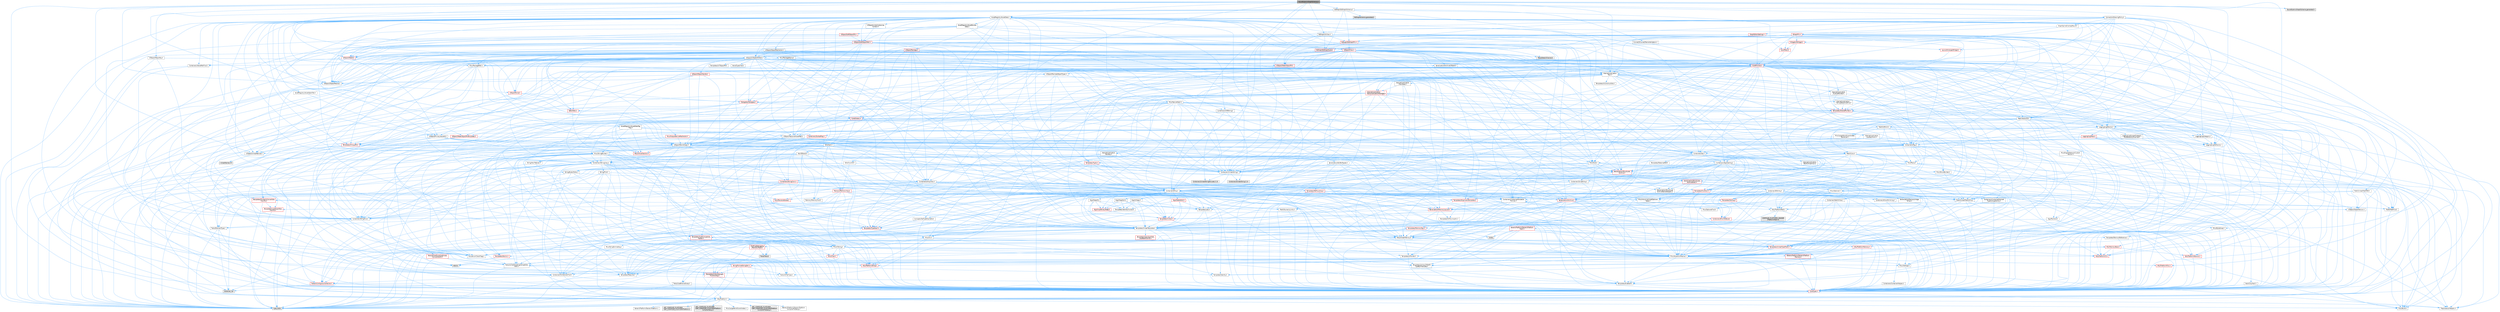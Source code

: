 digraph "SoundSubmixGraphSchema.h"
{
 // INTERACTIVE_SVG=YES
 // LATEX_PDF_SIZE
  bgcolor="transparent";
  edge [fontname=Helvetica,fontsize=10,labelfontname=Helvetica,labelfontsize=10];
  node [fontname=Helvetica,fontsize=10,shape=box,height=0.2,width=0.4];
  Node1 [id="Node000001",label="SoundSubmixGraphSchema.h",height=0.2,width=0.4,color="gray40", fillcolor="grey60", style="filled", fontcolor="black",tooltip=" "];
  Node1 -> Node2 [id="edge1_Node000001_Node000002",color="steelblue1",style="solid",tooltip=" "];
  Node2 [id="Node000002",label="AssetRegistry/AssetData.h",height=0.2,width=0.4,color="grey40", fillcolor="white", style="filled",URL="$d9/d19/AssetData_8h.html",tooltip=" "];
  Node2 -> Node3 [id="edge2_Node000002_Node000003",color="steelblue1",style="solid",tooltip=" "];
  Node3 [id="Node000003",label="AssetRegistry/AssetBundle\lData.h",height=0.2,width=0.4,color="grey40", fillcolor="white", style="filled",URL="$df/d47/AssetBundleData_8h.html",tooltip=" "];
  Node3 -> Node4 [id="edge3_Node000003_Node000004",color="steelblue1",style="solid",tooltip=" "];
  Node4 [id="Node000004",label="Containers/Array.h",height=0.2,width=0.4,color="grey40", fillcolor="white", style="filled",URL="$df/dd0/Array_8h.html",tooltip=" "];
  Node4 -> Node5 [id="edge4_Node000004_Node000005",color="steelblue1",style="solid",tooltip=" "];
  Node5 [id="Node000005",label="CoreTypes.h",height=0.2,width=0.4,color="red", fillcolor="#FFF0F0", style="filled",URL="$dc/dec/CoreTypes_8h.html",tooltip=" "];
  Node5 -> Node6 [id="edge5_Node000005_Node000006",color="steelblue1",style="solid",tooltip=" "];
  Node6 [id="Node000006",label="HAL/Platform.h",height=0.2,width=0.4,color="grey40", fillcolor="white", style="filled",URL="$d9/dd0/Platform_8h.html",tooltip=" "];
  Node6 -> Node7 [id="edge6_Node000006_Node000007",color="steelblue1",style="solid",tooltip=" "];
  Node7 [id="Node000007",label="Misc/Build.h",height=0.2,width=0.4,color="grey40", fillcolor="white", style="filled",URL="$d3/dbb/Build_8h.html",tooltip=" "];
  Node6 -> Node8 [id="edge7_Node000006_Node000008",color="steelblue1",style="solid",tooltip=" "];
  Node8 [id="Node000008",label="Misc/LargeWorldCoordinates.h",height=0.2,width=0.4,color="grey40", fillcolor="white", style="filled",URL="$d2/dcb/LargeWorldCoordinates_8h.html",tooltip=" "];
  Node6 -> Node9 [id="edge8_Node000006_Node000009",color="steelblue1",style="solid",tooltip=" "];
  Node9 [id="Node000009",label="type_traits",height=0.2,width=0.4,color="grey60", fillcolor="#E0E0E0", style="filled",tooltip=" "];
  Node6 -> Node10 [id="edge9_Node000006_Node000010",color="steelblue1",style="solid",tooltip=" "];
  Node10 [id="Node000010",label="PreprocessorHelpers.h",height=0.2,width=0.4,color="grey40", fillcolor="white", style="filled",URL="$db/ddb/PreprocessorHelpers_8h.html",tooltip=" "];
  Node6 -> Node11 [id="edge10_Node000006_Node000011",color="steelblue1",style="solid",tooltip=" "];
  Node11 [id="Node000011",label="UBT_COMPILED_PLATFORM\l/UBT_COMPILED_PLATFORMPlatform\lCompilerPreSetup.h",height=0.2,width=0.4,color="grey60", fillcolor="#E0E0E0", style="filled",tooltip=" "];
  Node6 -> Node12 [id="edge11_Node000006_Node000012",color="steelblue1",style="solid",tooltip=" "];
  Node12 [id="Node000012",label="GenericPlatform/GenericPlatform\lCompilerPreSetup.h",height=0.2,width=0.4,color="grey40", fillcolor="white", style="filled",URL="$d9/dc8/GenericPlatformCompilerPreSetup_8h.html",tooltip=" "];
  Node6 -> Node13 [id="edge12_Node000006_Node000013",color="steelblue1",style="solid",tooltip=" "];
  Node13 [id="Node000013",label="GenericPlatform/GenericPlatform.h",height=0.2,width=0.4,color="grey40", fillcolor="white", style="filled",URL="$d6/d84/GenericPlatform_8h.html",tooltip=" "];
  Node6 -> Node14 [id="edge13_Node000006_Node000014",color="steelblue1",style="solid",tooltip=" "];
  Node14 [id="Node000014",label="UBT_COMPILED_PLATFORM\l/UBT_COMPILED_PLATFORMPlatform.h",height=0.2,width=0.4,color="grey60", fillcolor="#E0E0E0", style="filled",tooltip=" "];
  Node6 -> Node15 [id="edge14_Node000006_Node000015",color="steelblue1",style="solid",tooltip=" "];
  Node15 [id="Node000015",label="UBT_COMPILED_PLATFORM\l/UBT_COMPILED_PLATFORMPlatform\lCompilerSetup.h",height=0.2,width=0.4,color="grey60", fillcolor="#E0E0E0", style="filled",tooltip=" "];
  Node4 -> Node19 [id="edge15_Node000004_Node000019",color="steelblue1",style="solid",tooltip=" "];
  Node19 [id="Node000019",label="Misc/AssertionMacros.h",height=0.2,width=0.4,color="grey40", fillcolor="white", style="filled",URL="$d0/dfa/AssertionMacros_8h.html",tooltip=" "];
  Node19 -> Node5 [id="edge16_Node000019_Node000005",color="steelblue1",style="solid",tooltip=" "];
  Node19 -> Node6 [id="edge17_Node000019_Node000006",color="steelblue1",style="solid",tooltip=" "];
  Node19 -> Node20 [id="edge18_Node000019_Node000020",color="steelblue1",style="solid",tooltip=" "];
  Node20 [id="Node000020",label="HAL/PlatformMisc.h",height=0.2,width=0.4,color="red", fillcolor="#FFF0F0", style="filled",URL="$d0/df5/PlatformMisc_8h.html",tooltip=" "];
  Node20 -> Node5 [id="edge19_Node000020_Node000005",color="steelblue1",style="solid",tooltip=" "];
  Node19 -> Node10 [id="edge20_Node000019_Node000010",color="steelblue1",style="solid",tooltip=" "];
  Node19 -> Node56 [id="edge21_Node000019_Node000056",color="steelblue1",style="solid",tooltip=" "];
  Node56 [id="Node000056",label="Templates/EnableIf.h",height=0.2,width=0.4,color="grey40", fillcolor="white", style="filled",URL="$d7/d60/EnableIf_8h.html",tooltip=" "];
  Node56 -> Node5 [id="edge22_Node000056_Node000005",color="steelblue1",style="solid",tooltip=" "];
  Node19 -> Node57 [id="edge23_Node000019_Node000057",color="steelblue1",style="solid",tooltip=" "];
  Node57 [id="Node000057",label="Templates/IsArrayOrRefOf\lTypeByPredicate.h",height=0.2,width=0.4,color="grey40", fillcolor="white", style="filled",URL="$d6/da1/IsArrayOrRefOfTypeByPredicate_8h.html",tooltip=" "];
  Node57 -> Node5 [id="edge24_Node000057_Node000005",color="steelblue1",style="solid",tooltip=" "];
  Node19 -> Node58 [id="edge25_Node000019_Node000058",color="steelblue1",style="solid",tooltip=" "];
  Node58 [id="Node000058",label="Templates/IsValidVariadic\lFunctionArg.h",height=0.2,width=0.4,color="red", fillcolor="#FFF0F0", style="filled",URL="$d0/dc8/IsValidVariadicFunctionArg_8h.html",tooltip=" "];
  Node58 -> Node5 [id="edge26_Node000058_Node000005",color="steelblue1",style="solid",tooltip=" "];
  Node58 -> Node9 [id="edge27_Node000058_Node000009",color="steelblue1",style="solid",tooltip=" "];
  Node19 -> Node60 [id="edge28_Node000019_Node000060",color="steelblue1",style="solid",tooltip=" "];
  Node60 [id="Node000060",label="Traits/IsCharEncodingCompatible\lWith.h",height=0.2,width=0.4,color="grey40", fillcolor="white", style="filled",URL="$df/dd1/IsCharEncodingCompatibleWith_8h.html",tooltip=" "];
  Node60 -> Node9 [id="edge29_Node000060_Node000009",color="steelblue1",style="solid",tooltip=" "];
  Node60 -> Node61 [id="edge30_Node000060_Node000061",color="steelblue1",style="solid",tooltip=" "];
  Node61 [id="Node000061",label="Traits/IsCharType.h",height=0.2,width=0.4,color="grey40", fillcolor="white", style="filled",URL="$db/d51/IsCharType_8h.html",tooltip=" "];
  Node61 -> Node5 [id="edge31_Node000061_Node000005",color="steelblue1",style="solid",tooltip=" "];
  Node19 -> Node62 [id="edge32_Node000019_Node000062",color="steelblue1",style="solid",tooltip=" "];
  Node62 [id="Node000062",label="Misc/VarArgs.h",height=0.2,width=0.4,color="grey40", fillcolor="white", style="filled",URL="$d5/d6f/VarArgs_8h.html",tooltip=" "];
  Node62 -> Node5 [id="edge33_Node000062_Node000005",color="steelblue1",style="solid",tooltip=" "];
  Node19 -> Node63 [id="edge34_Node000019_Node000063",color="steelblue1",style="solid",tooltip=" "];
  Node63 [id="Node000063",label="String/FormatStringSan.h",height=0.2,width=0.4,color="red", fillcolor="#FFF0F0", style="filled",URL="$d3/d8b/FormatStringSan_8h.html",tooltip=" "];
  Node63 -> Node9 [id="edge35_Node000063_Node000009",color="steelblue1",style="solid",tooltip=" "];
  Node63 -> Node5 [id="edge36_Node000063_Node000005",color="steelblue1",style="solid",tooltip=" "];
  Node63 -> Node64 [id="edge37_Node000063_Node000064",color="steelblue1",style="solid",tooltip=" "];
  Node64 [id="Node000064",label="Templates/Requires.h",height=0.2,width=0.4,color="grey40", fillcolor="white", style="filled",URL="$dc/d96/Requires_8h.html",tooltip=" "];
  Node64 -> Node56 [id="edge38_Node000064_Node000056",color="steelblue1",style="solid",tooltip=" "];
  Node64 -> Node9 [id="edge39_Node000064_Node000009",color="steelblue1",style="solid",tooltip=" "];
  Node63 -> Node65 [id="edge40_Node000063_Node000065",color="steelblue1",style="solid",tooltip=" "];
  Node65 [id="Node000065",label="Templates/Identity.h",height=0.2,width=0.4,color="grey40", fillcolor="white", style="filled",URL="$d0/dd5/Identity_8h.html",tooltip=" "];
  Node63 -> Node58 [id="edge41_Node000063_Node000058",color="steelblue1",style="solid",tooltip=" "];
  Node63 -> Node61 [id="edge42_Node000063_Node000061",color="steelblue1",style="solid",tooltip=" "];
  Node63 -> Node28 [id="edge43_Node000063_Node000028",color="steelblue1",style="solid",tooltip=" "];
  Node28 [id="Node000028",label="Containers/ContainersFwd.h",height=0.2,width=0.4,color="grey40", fillcolor="white", style="filled",URL="$d4/d0a/ContainersFwd_8h.html",tooltip=" "];
  Node28 -> Node6 [id="edge44_Node000028_Node000006",color="steelblue1",style="solid",tooltip=" "];
  Node28 -> Node5 [id="edge45_Node000028_Node000005",color="steelblue1",style="solid",tooltip=" "];
  Node28 -> Node25 [id="edge46_Node000028_Node000025",color="steelblue1",style="solid",tooltip=" "];
  Node25 [id="Node000025",label="Traits/IsContiguousContainer.h",height=0.2,width=0.4,color="red", fillcolor="#FFF0F0", style="filled",URL="$d5/d3c/IsContiguousContainer_8h.html",tooltip=" "];
  Node25 -> Node5 [id="edge47_Node000025_Node000005",color="steelblue1",style="solid",tooltip=" "];
  Node25 -> Node24 [id="edge48_Node000025_Node000024",color="steelblue1",style="solid",tooltip=" "];
  Node24 [id="Node000024",label="initializer_list",height=0.2,width=0.4,color="grey60", fillcolor="#E0E0E0", style="filled",tooltip=" "];
  Node19 -> Node69 [id="edge49_Node000019_Node000069",color="steelblue1",style="solid",tooltip=" "];
  Node69 [id="Node000069",label="atomic",height=0.2,width=0.4,color="grey60", fillcolor="#E0E0E0", style="filled",tooltip=" "];
  Node4 -> Node70 [id="edge50_Node000004_Node000070",color="steelblue1",style="solid",tooltip=" "];
  Node70 [id="Node000070",label="Misc/IntrusiveUnsetOptional\lState.h",height=0.2,width=0.4,color="grey40", fillcolor="white", style="filled",URL="$d2/d0a/IntrusiveUnsetOptionalState_8h.html",tooltip=" "];
  Node70 -> Node71 [id="edge51_Node000070_Node000071",color="steelblue1",style="solid",tooltip=" "];
  Node71 [id="Node000071",label="Misc/OptionalFwd.h",height=0.2,width=0.4,color="grey40", fillcolor="white", style="filled",URL="$dc/d50/OptionalFwd_8h.html",tooltip=" "];
  Node4 -> Node72 [id="edge52_Node000004_Node000072",color="steelblue1",style="solid",tooltip=" "];
  Node72 [id="Node000072",label="Misc/ReverseIterate.h",height=0.2,width=0.4,color="red", fillcolor="#FFF0F0", style="filled",URL="$db/de3/ReverseIterate_8h.html",tooltip=" "];
  Node72 -> Node6 [id="edge53_Node000072_Node000006",color="steelblue1",style="solid",tooltip=" "];
  Node4 -> Node74 [id="edge54_Node000004_Node000074",color="steelblue1",style="solid",tooltip=" "];
  Node74 [id="Node000074",label="HAL/UnrealMemory.h",height=0.2,width=0.4,color="grey40", fillcolor="white", style="filled",URL="$d9/d96/UnrealMemory_8h.html",tooltip=" "];
  Node74 -> Node5 [id="edge55_Node000074_Node000005",color="steelblue1",style="solid",tooltip=" "];
  Node74 -> Node75 [id="edge56_Node000074_Node000075",color="steelblue1",style="solid",tooltip=" "];
  Node75 [id="Node000075",label="GenericPlatform/GenericPlatform\lMemory.h",height=0.2,width=0.4,color="red", fillcolor="#FFF0F0", style="filled",URL="$dd/d22/GenericPlatformMemory_8h.html",tooltip=" "];
  Node75 -> Node5 [id="edge57_Node000075_Node000005",color="steelblue1",style="solid",tooltip=" "];
  Node75 -> Node76 [id="edge58_Node000075_Node000076",color="steelblue1",style="solid",tooltip=" "];
  Node76 [id="Node000076",label="HAL/PlatformString.h",height=0.2,width=0.4,color="red", fillcolor="#FFF0F0", style="filled",URL="$db/db5/PlatformString_8h.html",tooltip=" "];
  Node76 -> Node5 [id="edge59_Node000076_Node000005",color="steelblue1",style="solid",tooltip=" "];
  Node74 -> Node78 [id="edge60_Node000074_Node000078",color="steelblue1",style="solid",tooltip=" "];
  Node78 [id="Node000078",label="HAL/MemoryBase.h",height=0.2,width=0.4,color="red", fillcolor="#FFF0F0", style="filled",URL="$d6/d9f/MemoryBase_8h.html",tooltip=" "];
  Node78 -> Node5 [id="edge61_Node000078_Node000005",color="steelblue1",style="solid",tooltip=" "];
  Node78 -> Node49 [id="edge62_Node000078_Node000049",color="steelblue1",style="solid",tooltip=" "];
  Node49 [id="Node000049",label="HAL/PlatformAtomics.h",height=0.2,width=0.4,color="red", fillcolor="#FFF0F0", style="filled",URL="$d3/d36/PlatformAtomics_8h.html",tooltip=" "];
  Node49 -> Node5 [id="edge63_Node000049_Node000005",color="steelblue1",style="solid",tooltip=" "];
  Node78 -> Node32 [id="edge64_Node000078_Node000032",color="steelblue1",style="solid",tooltip=" "];
  Node32 [id="Node000032",label="HAL/PlatformCrt.h",height=0.2,width=0.4,color="red", fillcolor="#FFF0F0", style="filled",URL="$d8/d75/PlatformCrt_8h.html",tooltip=" "];
  Node78 -> Node82 [id="edge65_Node000078_Node000082",color="steelblue1",style="solid",tooltip=" "];
  Node82 [id="Node000082",label="Templates/Atomic.h",height=0.2,width=0.4,color="red", fillcolor="#FFF0F0", style="filled",URL="$d3/d91/Atomic_8h.html",tooltip=" "];
  Node82 -> Node69 [id="edge66_Node000082_Node000069",color="steelblue1",style="solid",tooltip=" "];
  Node74 -> Node91 [id="edge67_Node000074_Node000091",color="steelblue1",style="solid",tooltip=" "];
  Node91 [id="Node000091",label="HAL/PlatformMemory.h",height=0.2,width=0.4,color="red", fillcolor="#FFF0F0", style="filled",URL="$de/d68/PlatformMemory_8h.html",tooltip=" "];
  Node91 -> Node5 [id="edge68_Node000091_Node000005",color="steelblue1",style="solid",tooltip=" "];
  Node91 -> Node75 [id="edge69_Node000091_Node000075",color="steelblue1",style="solid",tooltip=" "];
  Node74 -> Node93 [id="edge70_Node000074_Node000093",color="steelblue1",style="solid",tooltip=" "];
  Node93 [id="Node000093",label="ProfilingDebugging\l/MemoryTrace.h",height=0.2,width=0.4,color="red", fillcolor="#FFF0F0", style="filled",URL="$da/dd7/MemoryTrace_8h.html",tooltip=" "];
  Node93 -> Node6 [id="edge71_Node000093_Node000006",color="steelblue1",style="solid",tooltip=" "];
  Node93 -> Node44 [id="edge72_Node000093_Node000044",color="steelblue1",style="solid",tooltip=" "];
  Node44 [id="Node000044",label="Misc/EnumClassFlags.h",height=0.2,width=0.4,color="grey40", fillcolor="white", style="filled",URL="$d8/de7/EnumClassFlags_8h.html",tooltip=" "];
  Node93 -> Node55 [id="edge73_Node000093_Node000055",color="steelblue1",style="solid",tooltip=" "];
  Node55 [id="Node000055",label="Trace/Trace.h",height=0.2,width=0.4,color="grey60", fillcolor="#E0E0E0", style="filled",tooltip=" "];
  Node74 -> Node94 [id="edge74_Node000074_Node000094",color="steelblue1",style="solid",tooltip=" "];
  Node94 [id="Node000094",label="Templates/IsPointer.h",height=0.2,width=0.4,color="grey40", fillcolor="white", style="filled",URL="$d7/d05/IsPointer_8h.html",tooltip=" "];
  Node94 -> Node5 [id="edge75_Node000094_Node000005",color="steelblue1",style="solid",tooltip=" "];
  Node4 -> Node95 [id="edge76_Node000004_Node000095",color="steelblue1",style="solid",tooltip=" "];
  Node95 [id="Node000095",label="Templates/UnrealTypeTraits.h",height=0.2,width=0.4,color="red", fillcolor="#FFF0F0", style="filled",URL="$d2/d2d/UnrealTypeTraits_8h.html",tooltip=" "];
  Node95 -> Node5 [id="edge77_Node000095_Node000005",color="steelblue1",style="solid",tooltip=" "];
  Node95 -> Node94 [id="edge78_Node000095_Node000094",color="steelblue1",style="solid",tooltip=" "];
  Node95 -> Node19 [id="edge79_Node000095_Node000019",color="steelblue1",style="solid",tooltip=" "];
  Node95 -> Node56 [id="edge80_Node000095_Node000056",color="steelblue1",style="solid",tooltip=" "];
  Node4 -> Node100 [id="edge81_Node000004_Node000100",color="steelblue1",style="solid",tooltip=" "];
  Node100 [id="Node000100",label="Templates/UnrealTemplate.h",height=0.2,width=0.4,color="grey40", fillcolor="white", style="filled",URL="$d4/d24/UnrealTemplate_8h.html",tooltip=" "];
  Node100 -> Node5 [id="edge82_Node000100_Node000005",color="steelblue1",style="solid",tooltip=" "];
  Node100 -> Node94 [id="edge83_Node000100_Node000094",color="steelblue1",style="solid",tooltip=" "];
  Node100 -> Node74 [id="edge84_Node000100_Node000074",color="steelblue1",style="solid",tooltip=" "];
  Node100 -> Node101 [id="edge85_Node000100_Node000101",color="steelblue1",style="solid",tooltip=" "];
  Node101 [id="Node000101",label="Templates/CopyQualifiers\lAndRefsFromTo.h",height=0.2,width=0.4,color="red", fillcolor="#FFF0F0", style="filled",URL="$d3/db3/CopyQualifiersAndRefsFromTo_8h.html",tooltip=" "];
  Node100 -> Node95 [id="edge86_Node000100_Node000095",color="steelblue1",style="solid",tooltip=" "];
  Node100 -> Node103 [id="edge87_Node000100_Node000103",color="steelblue1",style="solid",tooltip=" "];
  Node103 [id="Node000103",label="Templates/RemoveReference.h",height=0.2,width=0.4,color="grey40", fillcolor="white", style="filled",URL="$da/dbe/RemoveReference_8h.html",tooltip=" "];
  Node103 -> Node5 [id="edge88_Node000103_Node000005",color="steelblue1",style="solid",tooltip=" "];
  Node100 -> Node64 [id="edge89_Node000100_Node000064",color="steelblue1",style="solid",tooltip=" "];
  Node100 -> Node104 [id="edge90_Node000100_Node000104",color="steelblue1",style="solid",tooltip=" "];
  Node104 [id="Node000104",label="Templates/TypeCompatible\lBytes.h",height=0.2,width=0.4,color="red", fillcolor="#FFF0F0", style="filled",URL="$df/d0a/TypeCompatibleBytes_8h.html",tooltip=" "];
  Node104 -> Node5 [id="edge91_Node000104_Node000005",color="steelblue1",style="solid",tooltip=" "];
  Node104 -> Node9 [id="edge92_Node000104_Node000009",color="steelblue1",style="solid",tooltip=" "];
  Node100 -> Node65 [id="edge93_Node000100_Node000065",color="steelblue1",style="solid",tooltip=" "];
  Node100 -> Node25 [id="edge94_Node000100_Node000025",color="steelblue1",style="solid",tooltip=" "];
  Node100 -> Node105 [id="edge95_Node000100_Node000105",color="steelblue1",style="solid",tooltip=" "];
  Node105 [id="Node000105",label="Traits/UseBitwiseSwap.h",height=0.2,width=0.4,color="grey40", fillcolor="white", style="filled",URL="$db/df3/UseBitwiseSwap_8h.html",tooltip=" "];
  Node105 -> Node5 [id="edge96_Node000105_Node000005",color="steelblue1",style="solid",tooltip=" "];
  Node105 -> Node9 [id="edge97_Node000105_Node000009",color="steelblue1",style="solid",tooltip=" "];
  Node100 -> Node9 [id="edge98_Node000100_Node000009",color="steelblue1",style="solid",tooltip=" "];
  Node4 -> Node106 [id="edge99_Node000004_Node000106",color="steelblue1",style="solid",tooltip=" "];
  Node106 [id="Node000106",label="Containers/AllowShrinking.h",height=0.2,width=0.4,color="grey40", fillcolor="white", style="filled",URL="$d7/d1a/AllowShrinking_8h.html",tooltip=" "];
  Node106 -> Node5 [id="edge100_Node000106_Node000005",color="steelblue1",style="solid",tooltip=" "];
  Node4 -> Node107 [id="edge101_Node000004_Node000107",color="steelblue1",style="solid",tooltip=" "];
  Node107 [id="Node000107",label="Containers/ContainerAllocation\lPolicies.h",height=0.2,width=0.4,color="grey40", fillcolor="white", style="filled",URL="$d7/dff/ContainerAllocationPolicies_8h.html",tooltip=" "];
  Node107 -> Node5 [id="edge102_Node000107_Node000005",color="steelblue1",style="solid",tooltip=" "];
  Node107 -> Node108 [id="edge103_Node000107_Node000108",color="steelblue1",style="solid",tooltip=" "];
  Node108 [id="Node000108",label="Containers/ContainerHelpers.h",height=0.2,width=0.4,color="grey40", fillcolor="white", style="filled",URL="$d7/d33/ContainerHelpers_8h.html",tooltip=" "];
  Node108 -> Node5 [id="edge104_Node000108_Node000005",color="steelblue1",style="solid",tooltip=" "];
  Node107 -> Node107 [id="edge105_Node000107_Node000107",color="steelblue1",style="solid",tooltip=" "];
  Node107 -> Node109 [id="edge106_Node000107_Node000109",color="steelblue1",style="solid",tooltip=" "];
  Node109 [id="Node000109",label="HAL/PlatformMath.h",height=0.2,width=0.4,color="grey40", fillcolor="white", style="filled",URL="$dc/d53/PlatformMath_8h.html",tooltip=" "];
  Node109 -> Node5 [id="edge107_Node000109_Node000005",color="steelblue1",style="solid",tooltip=" "];
  Node109 -> Node110 [id="edge108_Node000109_Node000110",color="steelblue1",style="solid",tooltip=" "];
  Node110 [id="Node000110",label="GenericPlatform/GenericPlatform\lMath.h",height=0.2,width=0.4,color="red", fillcolor="#FFF0F0", style="filled",URL="$d5/d79/GenericPlatformMath_8h.html",tooltip=" "];
  Node110 -> Node5 [id="edge109_Node000110_Node000005",color="steelblue1",style="solid",tooltip=" "];
  Node110 -> Node28 [id="edge110_Node000110_Node000028",color="steelblue1",style="solid",tooltip=" "];
  Node110 -> Node32 [id="edge111_Node000110_Node000032",color="steelblue1",style="solid",tooltip=" "];
  Node110 -> Node95 [id="edge112_Node000110_Node000095",color="steelblue1",style="solid",tooltip=" "];
  Node110 -> Node64 [id="edge113_Node000110_Node000064",color="steelblue1",style="solid",tooltip=" "];
  Node110 -> Node104 [id="edge114_Node000110_Node000104",color="steelblue1",style="solid",tooltip=" "];
  Node110 -> Node115 [id="edge115_Node000110_Node000115",color="steelblue1",style="solid",tooltip=" "];
  Node115 [id="Node000115",label="limits",height=0.2,width=0.4,color="grey60", fillcolor="#E0E0E0", style="filled",tooltip=" "];
  Node110 -> Node9 [id="edge116_Node000110_Node000009",color="steelblue1",style="solid",tooltip=" "];
  Node109 -> Node116 [id="edge117_Node000109_Node000116",color="steelblue1",style="solid",tooltip=" "];
  Node116 [id="Node000116",label="COMPILED_PLATFORM_HEADER\l(PlatformMath.h)",height=0.2,width=0.4,color="grey60", fillcolor="#E0E0E0", style="filled",tooltip=" "];
  Node107 -> Node74 [id="edge118_Node000107_Node000074",color="steelblue1",style="solid",tooltip=" "];
  Node107 -> Node42 [id="edge119_Node000107_Node000042",color="steelblue1",style="solid",tooltip=" "];
  Node42 [id="Node000042",label="Math/NumericLimits.h",height=0.2,width=0.4,color="grey40", fillcolor="white", style="filled",URL="$df/d1b/NumericLimits_8h.html",tooltip=" "];
  Node42 -> Node5 [id="edge120_Node000042_Node000005",color="steelblue1",style="solid",tooltip=" "];
  Node107 -> Node19 [id="edge121_Node000107_Node000019",color="steelblue1",style="solid",tooltip=" "];
  Node107 -> Node117 [id="edge122_Node000107_Node000117",color="steelblue1",style="solid",tooltip=" "];
  Node117 [id="Node000117",label="Templates/IsPolymorphic.h",height=0.2,width=0.4,color="grey40", fillcolor="white", style="filled",URL="$dc/d20/IsPolymorphic_8h.html",tooltip=" "];
  Node107 -> Node118 [id="edge123_Node000107_Node000118",color="steelblue1",style="solid",tooltip=" "];
  Node118 [id="Node000118",label="Templates/MemoryOps.h",height=0.2,width=0.4,color="red", fillcolor="#FFF0F0", style="filled",URL="$db/dea/MemoryOps_8h.html",tooltip=" "];
  Node118 -> Node5 [id="edge124_Node000118_Node000005",color="steelblue1",style="solid",tooltip=" "];
  Node118 -> Node74 [id="edge125_Node000118_Node000074",color="steelblue1",style="solid",tooltip=" "];
  Node118 -> Node64 [id="edge126_Node000118_Node000064",color="steelblue1",style="solid",tooltip=" "];
  Node118 -> Node95 [id="edge127_Node000118_Node000095",color="steelblue1",style="solid",tooltip=" "];
  Node118 -> Node105 [id="edge128_Node000118_Node000105",color="steelblue1",style="solid",tooltip=" "];
  Node118 -> Node9 [id="edge129_Node000118_Node000009",color="steelblue1",style="solid",tooltip=" "];
  Node107 -> Node104 [id="edge130_Node000107_Node000104",color="steelblue1",style="solid",tooltip=" "];
  Node107 -> Node9 [id="edge131_Node000107_Node000009",color="steelblue1",style="solid",tooltip=" "];
  Node4 -> Node119 [id="edge132_Node000004_Node000119",color="steelblue1",style="solid",tooltip=" "];
  Node119 [id="Node000119",label="Containers/ContainerElement\lTypeCompatibility.h",height=0.2,width=0.4,color="grey40", fillcolor="white", style="filled",URL="$df/ddf/ContainerElementTypeCompatibility_8h.html",tooltip=" "];
  Node119 -> Node5 [id="edge133_Node000119_Node000005",color="steelblue1",style="solid",tooltip=" "];
  Node119 -> Node95 [id="edge134_Node000119_Node000095",color="steelblue1",style="solid",tooltip=" "];
  Node4 -> Node120 [id="edge135_Node000004_Node000120",color="steelblue1",style="solid",tooltip=" "];
  Node120 [id="Node000120",label="Serialization/Archive.h",height=0.2,width=0.4,color="red", fillcolor="#FFF0F0", style="filled",URL="$d7/d3b/Archive_8h.html",tooltip=" "];
  Node120 -> Node5 [id="edge136_Node000120_Node000005",color="steelblue1",style="solid",tooltip=" "];
  Node120 -> Node29 [id="edge137_Node000120_Node000029",color="steelblue1",style="solid",tooltip=" "];
  Node29 [id="Node000029",label="Math/MathFwd.h",height=0.2,width=0.4,color="grey40", fillcolor="white", style="filled",URL="$d2/d10/MathFwd_8h.html",tooltip=" "];
  Node29 -> Node6 [id="edge138_Node000029_Node000006",color="steelblue1",style="solid",tooltip=" "];
  Node120 -> Node19 [id="edge139_Node000120_Node000019",color="steelblue1",style="solid",tooltip=" "];
  Node120 -> Node7 [id="edge140_Node000120_Node000007",color="steelblue1",style="solid",tooltip=" "];
  Node120 -> Node62 [id="edge141_Node000120_Node000062",color="steelblue1",style="solid",tooltip=" "];
  Node120 -> Node56 [id="edge142_Node000120_Node000056",color="steelblue1",style="solid",tooltip=" "];
  Node120 -> Node57 [id="edge143_Node000120_Node000057",color="steelblue1",style="solid",tooltip=" "];
  Node120 -> Node58 [id="edge144_Node000120_Node000058",color="steelblue1",style="solid",tooltip=" "];
  Node120 -> Node100 [id="edge145_Node000120_Node000100",color="steelblue1",style="solid",tooltip=" "];
  Node120 -> Node60 [id="edge146_Node000120_Node000060",color="steelblue1",style="solid",tooltip=" "];
  Node120 -> Node129 [id="edge147_Node000120_Node000129",color="steelblue1",style="solid",tooltip=" "];
  Node129 [id="Node000129",label="UObject/ObjectVersion.h",height=0.2,width=0.4,color="grey40", fillcolor="white", style="filled",URL="$da/d63/ObjectVersion_8h.html",tooltip=" "];
  Node129 -> Node5 [id="edge148_Node000129_Node000005",color="steelblue1",style="solid",tooltip=" "];
  Node4 -> Node130 [id="edge149_Node000004_Node000130",color="steelblue1",style="solid",tooltip=" "];
  Node130 [id="Node000130",label="Serialization/MemoryImage\lWriter.h",height=0.2,width=0.4,color="grey40", fillcolor="white", style="filled",URL="$d0/d08/MemoryImageWriter_8h.html",tooltip=" "];
  Node130 -> Node5 [id="edge150_Node000130_Node000005",color="steelblue1",style="solid",tooltip=" "];
  Node130 -> Node131 [id="edge151_Node000130_Node000131",color="steelblue1",style="solid",tooltip=" "];
  Node131 [id="Node000131",label="Serialization/MemoryLayout.h",height=0.2,width=0.4,color="red", fillcolor="#FFF0F0", style="filled",URL="$d7/d66/MemoryLayout_8h.html",tooltip=" "];
  Node131 -> Node134 [id="edge152_Node000131_Node000134",color="steelblue1",style="solid",tooltip=" "];
  Node134 [id="Node000134",label="Containers/EnumAsByte.h",height=0.2,width=0.4,color="red", fillcolor="#FFF0F0", style="filled",URL="$d6/d9a/EnumAsByte_8h.html",tooltip=" "];
  Node134 -> Node5 [id="edge153_Node000134_Node000005",color="steelblue1",style="solid",tooltip=" "];
  Node134 -> Node135 [id="edge154_Node000134_Node000135",color="steelblue1",style="solid",tooltip=" "];
  Node135 [id="Node000135",label="Templates/TypeHash.h",height=0.2,width=0.4,color="red", fillcolor="#FFF0F0", style="filled",URL="$d1/d62/TypeHash_8h.html",tooltip=" "];
  Node135 -> Node5 [id="edge155_Node000135_Node000005",color="steelblue1",style="solid",tooltip=" "];
  Node135 -> Node64 [id="edge156_Node000135_Node000064",color="steelblue1",style="solid",tooltip=" "];
  Node135 -> Node136 [id="edge157_Node000135_Node000136",color="steelblue1",style="solid",tooltip=" "];
  Node136 [id="Node000136",label="Misc/Crc.h",height=0.2,width=0.4,color="grey40", fillcolor="white", style="filled",URL="$d4/dd2/Crc_8h.html",tooltip=" "];
  Node136 -> Node5 [id="edge158_Node000136_Node000005",color="steelblue1",style="solid",tooltip=" "];
  Node136 -> Node76 [id="edge159_Node000136_Node000076",color="steelblue1",style="solid",tooltip=" "];
  Node136 -> Node19 [id="edge160_Node000136_Node000019",color="steelblue1",style="solid",tooltip=" "];
  Node136 -> Node137 [id="edge161_Node000136_Node000137",color="steelblue1",style="solid",tooltip=" "];
  Node137 [id="Node000137",label="Misc/CString.h",height=0.2,width=0.4,color="grey40", fillcolor="white", style="filled",URL="$d2/d49/CString_8h.html",tooltip=" "];
  Node137 -> Node5 [id="edge162_Node000137_Node000005",color="steelblue1",style="solid",tooltip=" "];
  Node137 -> Node32 [id="edge163_Node000137_Node000032",color="steelblue1",style="solid",tooltip=" "];
  Node137 -> Node76 [id="edge164_Node000137_Node000076",color="steelblue1",style="solid",tooltip=" "];
  Node137 -> Node19 [id="edge165_Node000137_Node000019",color="steelblue1",style="solid",tooltip=" "];
  Node137 -> Node138 [id="edge166_Node000137_Node000138",color="steelblue1",style="solid",tooltip=" "];
  Node138 [id="Node000138",label="Misc/Char.h",height=0.2,width=0.4,color="red", fillcolor="#FFF0F0", style="filled",URL="$d0/d58/Char_8h.html",tooltip=" "];
  Node138 -> Node5 [id="edge167_Node000138_Node000005",color="steelblue1",style="solid",tooltip=" "];
  Node138 -> Node9 [id="edge168_Node000138_Node000009",color="steelblue1",style="solid",tooltip=" "];
  Node137 -> Node62 [id="edge169_Node000137_Node000062",color="steelblue1",style="solid",tooltip=" "];
  Node137 -> Node57 [id="edge170_Node000137_Node000057",color="steelblue1",style="solid",tooltip=" "];
  Node137 -> Node58 [id="edge171_Node000137_Node000058",color="steelblue1",style="solid",tooltip=" "];
  Node137 -> Node60 [id="edge172_Node000137_Node000060",color="steelblue1",style="solid",tooltip=" "];
  Node136 -> Node138 [id="edge173_Node000136_Node000138",color="steelblue1",style="solid",tooltip=" "];
  Node136 -> Node95 [id="edge174_Node000136_Node000095",color="steelblue1",style="solid",tooltip=" "];
  Node136 -> Node61 [id="edge175_Node000136_Node000061",color="steelblue1",style="solid",tooltip=" "];
  Node135 -> Node9 [id="edge176_Node000135_Node000009",color="steelblue1",style="solid",tooltip=" "];
  Node131 -> Node22 [id="edge177_Node000131_Node000022",color="steelblue1",style="solid",tooltip=" "];
  Node22 [id="Node000022",label="Containers/StringFwd.h",height=0.2,width=0.4,color="grey40", fillcolor="white", style="filled",URL="$df/d37/StringFwd_8h.html",tooltip=" "];
  Node22 -> Node5 [id="edge178_Node000022_Node000005",color="steelblue1",style="solid",tooltip=" "];
  Node22 -> Node23 [id="edge179_Node000022_Node000023",color="steelblue1",style="solid",tooltip=" "];
  Node23 [id="Node000023",label="Traits/ElementType.h",height=0.2,width=0.4,color="grey40", fillcolor="white", style="filled",URL="$d5/d4f/ElementType_8h.html",tooltip=" "];
  Node23 -> Node6 [id="edge180_Node000023_Node000006",color="steelblue1",style="solid",tooltip=" "];
  Node23 -> Node24 [id="edge181_Node000023_Node000024",color="steelblue1",style="solid",tooltip=" "];
  Node23 -> Node9 [id="edge182_Node000023_Node000009",color="steelblue1",style="solid",tooltip=" "];
  Node22 -> Node25 [id="edge183_Node000022_Node000025",color="steelblue1",style="solid",tooltip=" "];
  Node131 -> Node74 [id="edge184_Node000131_Node000074",color="steelblue1",style="solid",tooltip=" "];
  Node131 -> Node56 [id="edge185_Node000131_Node000056",color="steelblue1",style="solid",tooltip=" "];
  Node131 -> Node117 [id="edge186_Node000131_Node000117",color="steelblue1",style="solid",tooltip=" "];
  Node131 -> Node100 [id="edge187_Node000131_Node000100",color="steelblue1",style="solid",tooltip=" "];
  Node4 -> Node144 [id="edge188_Node000004_Node000144",color="steelblue1",style="solid",tooltip=" "];
  Node144 [id="Node000144",label="Algo/Heapify.h",height=0.2,width=0.4,color="grey40", fillcolor="white", style="filled",URL="$d0/d2a/Heapify_8h.html",tooltip=" "];
  Node144 -> Node145 [id="edge189_Node000144_Node000145",color="steelblue1",style="solid",tooltip=" "];
  Node145 [id="Node000145",label="Algo/Impl/BinaryHeap.h",height=0.2,width=0.4,color="red", fillcolor="#FFF0F0", style="filled",URL="$d7/da3/Algo_2Impl_2BinaryHeap_8h.html",tooltip=" "];
  Node145 -> Node146 [id="edge190_Node000145_Node000146",color="steelblue1",style="solid",tooltip=" "];
  Node146 [id="Node000146",label="Templates/Invoke.h",height=0.2,width=0.4,color="red", fillcolor="#FFF0F0", style="filled",URL="$d7/deb/Invoke_8h.html",tooltip=" "];
  Node146 -> Node5 [id="edge191_Node000146_Node000005",color="steelblue1",style="solid",tooltip=" "];
  Node146 -> Node100 [id="edge192_Node000146_Node000100",color="steelblue1",style="solid",tooltip=" "];
  Node146 -> Node9 [id="edge193_Node000146_Node000009",color="steelblue1",style="solid",tooltip=" "];
  Node145 -> Node9 [id="edge194_Node000145_Node000009",color="steelblue1",style="solid",tooltip=" "];
  Node144 -> Node150 [id="edge195_Node000144_Node000150",color="steelblue1",style="solid",tooltip=" "];
  Node150 [id="Node000150",label="Templates/IdentityFunctor.h",height=0.2,width=0.4,color="grey40", fillcolor="white", style="filled",URL="$d7/d2e/IdentityFunctor_8h.html",tooltip=" "];
  Node150 -> Node6 [id="edge196_Node000150_Node000006",color="steelblue1",style="solid",tooltip=" "];
  Node144 -> Node146 [id="edge197_Node000144_Node000146",color="steelblue1",style="solid",tooltip=" "];
  Node144 -> Node151 [id="edge198_Node000144_Node000151",color="steelblue1",style="solid",tooltip=" "];
  Node151 [id="Node000151",label="Templates/Less.h",height=0.2,width=0.4,color="grey40", fillcolor="white", style="filled",URL="$de/dc8/Less_8h.html",tooltip=" "];
  Node151 -> Node5 [id="edge199_Node000151_Node000005",color="steelblue1",style="solid",tooltip=" "];
  Node151 -> Node100 [id="edge200_Node000151_Node000100",color="steelblue1",style="solid",tooltip=" "];
  Node144 -> Node100 [id="edge201_Node000144_Node000100",color="steelblue1",style="solid",tooltip=" "];
  Node4 -> Node152 [id="edge202_Node000004_Node000152",color="steelblue1",style="solid",tooltip=" "];
  Node152 [id="Node000152",label="Algo/HeapSort.h",height=0.2,width=0.4,color="grey40", fillcolor="white", style="filled",URL="$d3/d92/HeapSort_8h.html",tooltip=" "];
  Node152 -> Node145 [id="edge203_Node000152_Node000145",color="steelblue1",style="solid",tooltip=" "];
  Node152 -> Node150 [id="edge204_Node000152_Node000150",color="steelblue1",style="solid",tooltip=" "];
  Node152 -> Node151 [id="edge205_Node000152_Node000151",color="steelblue1",style="solid",tooltip=" "];
  Node152 -> Node100 [id="edge206_Node000152_Node000100",color="steelblue1",style="solid",tooltip=" "];
  Node4 -> Node153 [id="edge207_Node000004_Node000153",color="steelblue1",style="solid",tooltip=" "];
  Node153 [id="Node000153",label="Algo/IsHeap.h",height=0.2,width=0.4,color="grey40", fillcolor="white", style="filled",URL="$de/d32/IsHeap_8h.html",tooltip=" "];
  Node153 -> Node145 [id="edge208_Node000153_Node000145",color="steelblue1",style="solid",tooltip=" "];
  Node153 -> Node150 [id="edge209_Node000153_Node000150",color="steelblue1",style="solid",tooltip=" "];
  Node153 -> Node146 [id="edge210_Node000153_Node000146",color="steelblue1",style="solid",tooltip=" "];
  Node153 -> Node151 [id="edge211_Node000153_Node000151",color="steelblue1",style="solid",tooltip=" "];
  Node153 -> Node100 [id="edge212_Node000153_Node000100",color="steelblue1",style="solid",tooltip=" "];
  Node4 -> Node145 [id="edge213_Node000004_Node000145",color="steelblue1",style="solid",tooltip=" "];
  Node4 -> Node154 [id="edge214_Node000004_Node000154",color="steelblue1",style="solid",tooltip=" "];
  Node154 [id="Node000154",label="Algo/StableSort.h",height=0.2,width=0.4,color="red", fillcolor="#FFF0F0", style="filled",URL="$d7/d3c/StableSort_8h.html",tooltip=" "];
  Node154 -> Node150 [id="edge215_Node000154_Node000150",color="steelblue1",style="solid",tooltip=" "];
  Node154 -> Node146 [id="edge216_Node000154_Node000146",color="steelblue1",style="solid",tooltip=" "];
  Node154 -> Node151 [id="edge217_Node000154_Node000151",color="steelblue1",style="solid",tooltip=" "];
  Node154 -> Node100 [id="edge218_Node000154_Node000100",color="steelblue1",style="solid",tooltip=" "];
  Node4 -> Node157 [id="edge219_Node000004_Node000157",color="steelblue1",style="solid",tooltip=" "];
  Node157 [id="Node000157",label="Concepts/GetTypeHashable.h",height=0.2,width=0.4,color="grey40", fillcolor="white", style="filled",URL="$d3/da2/GetTypeHashable_8h.html",tooltip=" "];
  Node157 -> Node5 [id="edge220_Node000157_Node000005",color="steelblue1",style="solid",tooltip=" "];
  Node157 -> Node135 [id="edge221_Node000157_Node000135",color="steelblue1",style="solid",tooltip=" "];
  Node4 -> Node150 [id="edge222_Node000004_Node000150",color="steelblue1",style="solid",tooltip=" "];
  Node4 -> Node146 [id="edge223_Node000004_Node000146",color="steelblue1",style="solid",tooltip=" "];
  Node4 -> Node151 [id="edge224_Node000004_Node000151",color="steelblue1",style="solid",tooltip=" "];
  Node4 -> Node158 [id="edge225_Node000004_Node000158",color="steelblue1",style="solid",tooltip=" "];
  Node158 [id="Node000158",label="Templates/LosesQualifiers\lFromTo.h",height=0.2,width=0.4,color="red", fillcolor="#FFF0F0", style="filled",URL="$d2/db3/LosesQualifiersFromTo_8h.html",tooltip=" "];
  Node158 -> Node9 [id="edge226_Node000158_Node000009",color="steelblue1",style="solid",tooltip=" "];
  Node4 -> Node64 [id="edge227_Node000004_Node000064",color="steelblue1",style="solid",tooltip=" "];
  Node4 -> Node159 [id="edge228_Node000004_Node000159",color="steelblue1",style="solid",tooltip=" "];
  Node159 [id="Node000159",label="Templates/Sorting.h",height=0.2,width=0.4,color="red", fillcolor="#FFF0F0", style="filled",URL="$d3/d9e/Sorting_8h.html",tooltip=" "];
  Node159 -> Node5 [id="edge229_Node000159_Node000005",color="steelblue1",style="solid",tooltip=" "];
  Node159 -> Node109 [id="edge230_Node000159_Node000109",color="steelblue1",style="solid",tooltip=" "];
  Node159 -> Node151 [id="edge231_Node000159_Node000151",color="steelblue1",style="solid",tooltip=" "];
  Node4 -> Node163 [id="edge232_Node000004_Node000163",color="steelblue1",style="solid",tooltip=" "];
  Node163 [id="Node000163",label="Templates/AlignmentTemplates.h",height=0.2,width=0.4,color="red", fillcolor="#FFF0F0", style="filled",URL="$dd/d32/AlignmentTemplates_8h.html",tooltip=" "];
  Node163 -> Node5 [id="edge233_Node000163_Node000005",color="steelblue1",style="solid",tooltip=" "];
  Node163 -> Node94 [id="edge234_Node000163_Node000094",color="steelblue1",style="solid",tooltip=" "];
  Node4 -> Node23 [id="edge235_Node000004_Node000023",color="steelblue1",style="solid",tooltip=" "];
  Node4 -> Node115 [id="edge236_Node000004_Node000115",color="steelblue1",style="solid",tooltip=" "];
  Node4 -> Node9 [id="edge237_Node000004_Node000009",color="steelblue1",style="solid",tooltip=" "];
  Node3 -> Node164 [id="edge238_Node000003_Node000164",color="steelblue1",style="solid",tooltip=" "];
  Node164 [id="Node000164",label="Containers/UnrealString.h",height=0.2,width=0.4,color="grey40", fillcolor="white", style="filled",URL="$d5/dba/UnrealString_8h.html",tooltip=" "];
  Node164 -> Node165 [id="edge239_Node000164_Node000165",color="steelblue1",style="solid",tooltip=" "];
  Node165 [id="Node000165",label="Containers/UnrealStringIncludes.h.inl",height=0.2,width=0.4,color="grey60", fillcolor="#E0E0E0", style="filled",tooltip=" "];
  Node164 -> Node166 [id="edge240_Node000164_Node000166",color="steelblue1",style="solid",tooltip=" "];
  Node166 [id="Node000166",label="Containers/UnrealString.h.inl",height=0.2,width=0.4,color="grey60", fillcolor="#E0E0E0", style="filled",tooltip=" "];
  Node164 -> Node167 [id="edge241_Node000164_Node000167",color="steelblue1",style="solid",tooltip=" "];
  Node167 [id="Node000167",label="Misc/StringFormatArg.h",height=0.2,width=0.4,color="grey40", fillcolor="white", style="filled",URL="$d2/d16/StringFormatArg_8h.html",tooltip=" "];
  Node167 -> Node28 [id="edge242_Node000167_Node000028",color="steelblue1",style="solid",tooltip=" "];
  Node3 -> Node5 [id="edge243_Node000003_Node000005",color="steelblue1",style="solid",tooltip=" "];
  Node3 -> Node19 [id="edge244_Node000003_Node000019",color="steelblue1",style="solid",tooltip=" "];
  Node3 -> Node168 [id="edge245_Node000003_Node000168",color="steelblue1",style="solid",tooltip=" "];
  Node168 [id="Node000168",label="UObject/Class.h",height=0.2,width=0.4,color="red", fillcolor="#FFF0F0", style="filled",URL="$d4/d05/Class_8h.html",tooltip=" "];
  Node168 -> Node157 [id="edge246_Node000168_Node000157",color="steelblue1",style="solid",tooltip=" "];
  Node168 -> Node4 [id="edge247_Node000168_Node000004",color="steelblue1",style="solid",tooltip=" "];
  Node168 -> Node134 [id="edge248_Node000168_Node000134",color="steelblue1",style="solid",tooltip=" "];
  Node168 -> Node170 [id="edge249_Node000168_Node000170",color="steelblue1",style="solid",tooltip=" "];
  Node170 [id="Node000170",label="Containers/Map.h",height=0.2,width=0.4,color="grey40", fillcolor="white", style="filled",URL="$df/d79/Map_8h.html",tooltip=" "];
  Node170 -> Node5 [id="edge250_Node000170_Node000005",color="steelblue1",style="solid",tooltip=" "];
  Node170 -> Node171 [id="edge251_Node000170_Node000171",color="steelblue1",style="solid",tooltip=" "];
  Node171 [id="Node000171",label="Algo/Reverse.h",height=0.2,width=0.4,color="grey40", fillcolor="white", style="filled",URL="$d5/d93/Reverse_8h.html",tooltip=" "];
  Node171 -> Node5 [id="edge252_Node000171_Node000005",color="steelblue1",style="solid",tooltip=" "];
  Node171 -> Node100 [id="edge253_Node000171_Node000100",color="steelblue1",style="solid",tooltip=" "];
  Node170 -> Node119 [id="edge254_Node000170_Node000119",color="steelblue1",style="solid",tooltip=" "];
  Node170 -> Node172 [id="edge255_Node000170_Node000172",color="steelblue1",style="solid",tooltip=" "];
  Node172 [id="Node000172",label="Containers/Set.h",height=0.2,width=0.4,color="grey40", fillcolor="white", style="filled",URL="$d4/d45/Set_8h.html",tooltip=" "];
  Node172 -> Node107 [id="edge256_Node000172_Node000107",color="steelblue1",style="solid",tooltip=" "];
  Node172 -> Node119 [id="edge257_Node000172_Node000119",color="steelblue1",style="solid",tooltip=" "];
  Node172 -> Node173 [id="edge258_Node000172_Node000173",color="steelblue1",style="solid",tooltip=" "];
  Node173 [id="Node000173",label="Containers/SetUtilities.h",height=0.2,width=0.4,color="grey40", fillcolor="white", style="filled",URL="$dc/de5/SetUtilities_8h.html",tooltip=" "];
  Node173 -> Node5 [id="edge259_Node000173_Node000005",color="steelblue1",style="solid",tooltip=" "];
  Node173 -> Node131 [id="edge260_Node000173_Node000131",color="steelblue1",style="solid",tooltip=" "];
  Node173 -> Node118 [id="edge261_Node000173_Node000118",color="steelblue1",style="solid",tooltip=" "];
  Node173 -> Node95 [id="edge262_Node000173_Node000095",color="steelblue1",style="solid",tooltip=" "];
  Node172 -> Node174 [id="edge263_Node000172_Node000174",color="steelblue1",style="solid",tooltip=" "];
  Node174 [id="Node000174",label="Containers/SparseArray.h",height=0.2,width=0.4,color="grey40", fillcolor="white", style="filled",URL="$d5/dbf/SparseArray_8h.html",tooltip=" "];
  Node174 -> Node5 [id="edge264_Node000174_Node000005",color="steelblue1",style="solid",tooltip=" "];
  Node174 -> Node19 [id="edge265_Node000174_Node000019",color="steelblue1",style="solid",tooltip=" "];
  Node174 -> Node74 [id="edge266_Node000174_Node000074",color="steelblue1",style="solid",tooltip=" "];
  Node174 -> Node95 [id="edge267_Node000174_Node000095",color="steelblue1",style="solid",tooltip=" "];
  Node174 -> Node100 [id="edge268_Node000174_Node000100",color="steelblue1",style="solid",tooltip=" "];
  Node174 -> Node107 [id="edge269_Node000174_Node000107",color="steelblue1",style="solid",tooltip=" "];
  Node174 -> Node151 [id="edge270_Node000174_Node000151",color="steelblue1",style="solid",tooltip=" "];
  Node174 -> Node4 [id="edge271_Node000174_Node000004",color="steelblue1",style="solid",tooltip=" "];
  Node174 -> Node162 [id="edge272_Node000174_Node000162",color="steelblue1",style="solid",tooltip=" "];
  Node162 [id="Node000162",label="Math/UnrealMathUtility.h",height=0.2,width=0.4,color="grey40", fillcolor="white", style="filled",URL="$db/db8/UnrealMathUtility_8h.html",tooltip=" "];
  Node162 -> Node5 [id="edge273_Node000162_Node000005",color="steelblue1",style="solid",tooltip=" "];
  Node162 -> Node19 [id="edge274_Node000162_Node000019",color="steelblue1",style="solid",tooltip=" "];
  Node162 -> Node109 [id="edge275_Node000162_Node000109",color="steelblue1",style="solid",tooltip=" "];
  Node162 -> Node29 [id="edge276_Node000162_Node000029",color="steelblue1",style="solid",tooltip=" "];
  Node162 -> Node65 [id="edge277_Node000162_Node000065",color="steelblue1",style="solid",tooltip=" "];
  Node162 -> Node64 [id="edge278_Node000162_Node000064",color="steelblue1",style="solid",tooltip=" "];
  Node174 -> Node175 [id="edge279_Node000174_Node000175",color="steelblue1",style="solid",tooltip=" "];
  Node175 [id="Node000175",label="Containers/ScriptArray.h",height=0.2,width=0.4,color="grey40", fillcolor="white", style="filled",URL="$dc/daf/ScriptArray_8h.html",tooltip=" "];
  Node175 -> Node5 [id="edge280_Node000175_Node000005",color="steelblue1",style="solid",tooltip=" "];
  Node175 -> Node19 [id="edge281_Node000175_Node000019",color="steelblue1",style="solid",tooltip=" "];
  Node175 -> Node74 [id="edge282_Node000175_Node000074",color="steelblue1",style="solid",tooltip=" "];
  Node175 -> Node106 [id="edge283_Node000175_Node000106",color="steelblue1",style="solid",tooltip=" "];
  Node175 -> Node107 [id="edge284_Node000175_Node000107",color="steelblue1",style="solid",tooltip=" "];
  Node175 -> Node4 [id="edge285_Node000175_Node000004",color="steelblue1",style="solid",tooltip=" "];
  Node175 -> Node24 [id="edge286_Node000175_Node000024",color="steelblue1",style="solid",tooltip=" "];
  Node174 -> Node176 [id="edge287_Node000174_Node000176",color="steelblue1",style="solid",tooltip=" "];
  Node176 [id="Node000176",label="Containers/BitArray.h",height=0.2,width=0.4,color="grey40", fillcolor="white", style="filled",URL="$d1/de4/BitArray_8h.html",tooltip=" "];
  Node176 -> Node107 [id="edge288_Node000176_Node000107",color="steelblue1",style="solid",tooltip=" "];
  Node176 -> Node5 [id="edge289_Node000176_Node000005",color="steelblue1",style="solid",tooltip=" "];
  Node176 -> Node49 [id="edge290_Node000176_Node000049",color="steelblue1",style="solid",tooltip=" "];
  Node176 -> Node74 [id="edge291_Node000176_Node000074",color="steelblue1",style="solid",tooltip=" "];
  Node176 -> Node162 [id="edge292_Node000176_Node000162",color="steelblue1",style="solid",tooltip=" "];
  Node176 -> Node19 [id="edge293_Node000176_Node000019",color="steelblue1",style="solid",tooltip=" "];
  Node176 -> Node44 [id="edge294_Node000176_Node000044",color="steelblue1",style="solid",tooltip=" "];
  Node176 -> Node120 [id="edge295_Node000176_Node000120",color="steelblue1",style="solid",tooltip=" "];
  Node176 -> Node130 [id="edge296_Node000176_Node000130",color="steelblue1",style="solid",tooltip=" "];
  Node176 -> Node131 [id="edge297_Node000176_Node000131",color="steelblue1",style="solid",tooltip=" "];
  Node176 -> Node56 [id="edge298_Node000176_Node000056",color="steelblue1",style="solid",tooltip=" "];
  Node176 -> Node146 [id="edge299_Node000176_Node000146",color="steelblue1",style="solid",tooltip=" "];
  Node176 -> Node100 [id="edge300_Node000176_Node000100",color="steelblue1",style="solid",tooltip=" "];
  Node176 -> Node95 [id="edge301_Node000176_Node000095",color="steelblue1",style="solid",tooltip=" "];
  Node174 -> Node177 [id="edge302_Node000174_Node000177",color="steelblue1",style="solid",tooltip=" "];
  Node177 [id="Node000177",label="Serialization/Structured\lArchive.h",height=0.2,width=0.4,color="red", fillcolor="#FFF0F0", style="filled",URL="$d9/d1e/StructuredArchive_8h.html",tooltip=" "];
  Node177 -> Node4 [id="edge303_Node000177_Node000004",color="steelblue1",style="solid",tooltip=" "];
  Node177 -> Node107 [id="edge304_Node000177_Node000107",color="steelblue1",style="solid",tooltip=" "];
  Node177 -> Node5 [id="edge305_Node000177_Node000005",color="steelblue1",style="solid",tooltip=" "];
  Node177 -> Node7 [id="edge306_Node000177_Node000007",color="steelblue1",style="solid",tooltip=" "];
  Node177 -> Node120 [id="edge307_Node000177_Node000120",color="steelblue1",style="solid",tooltip=" "];
  Node177 -> Node180 [id="edge308_Node000177_Node000180",color="steelblue1",style="solid",tooltip=" "];
  Node180 [id="Node000180",label="Serialization/Structured\lArchiveNameHelpers.h",height=0.2,width=0.4,color="grey40", fillcolor="white", style="filled",URL="$d0/d7b/StructuredArchiveNameHelpers_8h.html",tooltip=" "];
  Node180 -> Node5 [id="edge309_Node000180_Node000005",color="steelblue1",style="solid",tooltip=" "];
  Node180 -> Node65 [id="edge310_Node000180_Node000065",color="steelblue1",style="solid",tooltip=" "];
  Node177 -> Node184 [id="edge311_Node000177_Node000184",color="steelblue1",style="solid",tooltip=" "];
  Node184 [id="Node000184",label="Serialization/Structured\lArchiveSlots.h",height=0.2,width=0.4,color="red", fillcolor="#FFF0F0", style="filled",URL="$d2/d87/StructuredArchiveSlots_8h.html",tooltip=" "];
  Node184 -> Node4 [id="edge312_Node000184_Node000004",color="steelblue1",style="solid",tooltip=" "];
  Node184 -> Node5 [id="edge313_Node000184_Node000005",color="steelblue1",style="solid",tooltip=" "];
  Node184 -> Node7 [id="edge314_Node000184_Node000007",color="steelblue1",style="solid",tooltip=" "];
  Node184 -> Node185 [id="edge315_Node000184_Node000185",color="steelblue1",style="solid",tooltip=" "];
  Node185 [id="Node000185",label="Misc/Optional.h",height=0.2,width=0.4,color="grey40", fillcolor="white", style="filled",URL="$d2/dae/Optional_8h.html",tooltip=" "];
  Node185 -> Node5 [id="edge316_Node000185_Node000005",color="steelblue1",style="solid",tooltip=" "];
  Node185 -> Node19 [id="edge317_Node000185_Node000019",color="steelblue1",style="solid",tooltip=" "];
  Node185 -> Node70 [id="edge318_Node000185_Node000070",color="steelblue1",style="solid",tooltip=" "];
  Node185 -> Node71 [id="edge319_Node000185_Node000071",color="steelblue1",style="solid",tooltip=" "];
  Node185 -> Node118 [id="edge320_Node000185_Node000118",color="steelblue1",style="solid",tooltip=" "];
  Node185 -> Node100 [id="edge321_Node000185_Node000100",color="steelblue1",style="solid",tooltip=" "];
  Node185 -> Node120 [id="edge322_Node000185_Node000120",color="steelblue1",style="solid",tooltip=" "];
  Node184 -> Node120 [id="edge323_Node000184_Node000120",color="steelblue1",style="solid",tooltip=" "];
  Node184 -> Node180 [id="edge324_Node000184_Node000180",color="steelblue1",style="solid",tooltip=" "];
  Node184 -> Node56 [id="edge325_Node000184_Node000056",color="steelblue1",style="solid",tooltip=" "];
  Node174 -> Node130 [id="edge326_Node000174_Node000130",color="steelblue1",style="solid",tooltip=" "];
  Node174 -> Node164 [id="edge327_Node000174_Node000164",color="steelblue1",style="solid",tooltip=" "];
  Node174 -> Node70 [id="edge328_Node000174_Node000070",color="steelblue1",style="solid",tooltip=" "];
  Node172 -> Node28 [id="edge329_Node000172_Node000028",color="steelblue1",style="solid",tooltip=" "];
  Node172 -> Node162 [id="edge330_Node000172_Node000162",color="steelblue1",style="solid",tooltip=" "];
  Node172 -> Node19 [id="edge331_Node000172_Node000019",color="steelblue1",style="solid",tooltip=" "];
  Node172 -> Node193 [id="edge332_Node000172_Node000193",color="steelblue1",style="solid",tooltip=" "];
  Node193 [id="Node000193",label="Misc/StructBuilder.h",height=0.2,width=0.4,color="grey40", fillcolor="white", style="filled",URL="$d9/db3/StructBuilder_8h.html",tooltip=" "];
  Node193 -> Node5 [id="edge333_Node000193_Node000005",color="steelblue1",style="solid",tooltip=" "];
  Node193 -> Node162 [id="edge334_Node000193_Node000162",color="steelblue1",style="solid",tooltip=" "];
  Node193 -> Node163 [id="edge335_Node000193_Node000163",color="steelblue1",style="solid",tooltip=" "];
  Node172 -> Node130 [id="edge336_Node000172_Node000130",color="steelblue1",style="solid",tooltip=" "];
  Node172 -> Node177 [id="edge337_Node000172_Node000177",color="steelblue1",style="solid",tooltip=" "];
  Node172 -> Node194 [id="edge338_Node000172_Node000194",color="steelblue1",style="solid",tooltip=" "];
  Node194 [id="Node000194",label="Templates/Function.h",height=0.2,width=0.4,color="red", fillcolor="#FFF0F0", style="filled",URL="$df/df5/Function_8h.html",tooltip=" "];
  Node194 -> Node5 [id="edge339_Node000194_Node000005",color="steelblue1",style="solid",tooltip=" "];
  Node194 -> Node19 [id="edge340_Node000194_Node000019",color="steelblue1",style="solid",tooltip=" "];
  Node194 -> Node70 [id="edge341_Node000194_Node000070",color="steelblue1",style="solid",tooltip=" "];
  Node194 -> Node74 [id="edge342_Node000194_Node000074",color="steelblue1",style="solid",tooltip=" "];
  Node194 -> Node95 [id="edge343_Node000194_Node000095",color="steelblue1",style="solid",tooltip=" "];
  Node194 -> Node146 [id="edge344_Node000194_Node000146",color="steelblue1",style="solid",tooltip=" "];
  Node194 -> Node100 [id="edge345_Node000194_Node000100",color="steelblue1",style="solid",tooltip=" "];
  Node194 -> Node64 [id="edge346_Node000194_Node000064",color="steelblue1",style="solid",tooltip=" "];
  Node194 -> Node162 [id="edge347_Node000194_Node000162",color="steelblue1",style="solid",tooltip=" "];
  Node194 -> Node9 [id="edge348_Node000194_Node000009",color="steelblue1",style="solid",tooltip=" "];
  Node172 -> Node196 [id="edge349_Node000172_Node000196",color="steelblue1",style="solid",tooltip=" "];
  Node196 [id="Node000196",label="Templates/RetainedRef.h",height=0.2,width=0.4,color="grey40", fillcolor="white", style="filled",URL="$d1/dac/RetainedRef_8h.html",tooltip=" "];
  Node172 -> Node159 [id="edge350_Node000172_Node000159",color="steelblue1",style="solid",tooltip=" "];
  Node172 -> Node135 [id="edge351_Node000172_Node000135",color="steelblue1",style="solid",tooltip=" "];
  Node172 -> Node100 [id="edge352_Node000172_Node000100",color="steelblue1",style="solid",tooltip=" "];
  Node172 -> Node24 [id="edge353_Node000172_Node000024",color="steelblue1",style="solid",tooltip=" "];
  Node172 -> Node9 [id="edge354_Node000172_Node000009",color="steelblue1",style="solid",tooltip=" "];
  Node170 -> Node164 [id="edge355_Node000170_Node000164",color="steelblue1",style="solid",tooltip=" "];
  Node170 -> Node19 [id="edge356_Node000170_Node000019",color="steelblue1",style="solid",tooltip=" "];
  Node170 -> Node193 [id="edge357_Node000170_Node000193",color="steelblue1",style="solid",tooltip=" "];
  Node170 -> Node194 [id="edge358_Node000170_Node000194",color="steelblue1",style="solid",tooltip=" "];
  Node170 -> Node159 [id="edge359_Node000170_Node000159",color="steelblue1",style="solid",tooltip=" "];
  Node170 -> Node197 [id="edge360_Node000170_Node000197",color="steelblue1",style="solid",tooltip=" "];
  Node197 [id="Node000197",label="Templates/Tuple.h",height=0.2,width=0.4,color="red", fillcolor="#FFF0F0", style="filled",URL="$d2/d4f/Tuple_8h.html",tooltip=" "];
  Node197 -> Node5 [id="edge361_Node000197_Node000005",color="steelblue1",style="solid",tooltip=" "];
  Node197 -> Node100 [id="edge362_Node000197_Node000100",color="steelblue1",style="solid",tooltip=" "];
  Node197 -> Node146 [id="edge363_Node000197_Node000146",color="steelblue1",style="solid",tooltip=" "];
  Node197 -> Node177 [id="edge364_Node000197_Node000177",color="steelblue1",style="solid",tooltip=" "];
  Node197 -> Node131 [id="edge365_Node000197_Node000131",color="steelblue1",style="solid",tooltip=" "];
  Node197 -> Node64 [id="edge366_Node000197_Node000064",color="steelblue1",style="solid",tooltip=" "];
  Node197 -> Node135 [id="edge367_Node000197_Node000135",color="steelblue1",style="solid",tooltip=" "];
  Node197 -> Node9 [id="edge368_Node000197_Node000009",color="steelblue1",style="solid",tooltip=" "];
  Node170 -> Node100 [id="edge369_Node000170_Node000100",color="steelblue1",style="solid",tooltip=" "];
  Node170 -> Node95 [id="edge370_Node000170_Node000095",color="steelblue1",style="solid",tooltip=" "];
  Node170 -> Node9 [id="edge371_Node000170_Node000009",color="steelblue1",style="solid",tooltip=" "];
  Node168 -> Node172 [id="edge372_Node000168_Node000172",color="steelblue1",style="solid",tooltip=" "];
  Node168 -> Node22 [id="edge373_Node000168_Node000022",color="steelblue1",style="solid",tooltip=" "];
  Node168 -> Node164 [id="edge374_Node000168_Node000164",color="steelblue1",style="solid",tooltip=" "];
  Node168 -> Node5 [id="edge375_Node000168_Node000005",color="steelblue1",style="solid",tooltip=" "];
  Node168 -> Node203 [id="edge376_Node000168_Node000203",color="steelblue1",style="solid",tooltip=" "];
  Node203 [id="Node000203",label="HAL/CriticalSection.h",height=0.2,width=0.4,color="red", fillcolor="#FFF0F0", style="filled",URL="$d6/d90/CriticalSection_8h.html",tooltip=" "];
  Node168 -> Node32 [id="edge377_Node000168_Node000032",color="steelblue1",style="solid",tooltip=" "];
  Node168 -> Node74 [id="edge378_Node000168_Node000074",color="steelblue1",style="solid",tooltip=" "];
  Node168 -> Node206 [id="edge379_Node000168_Node000206",color="steelblue1",style="solid",tooltip=" "];
  Node206 [id="Node000206",label="Internationalization\l/Text.h",height=0.2,width=0.4,color="grey40", fillcolor="white", style="filled",URL="$d6/d35/Text_8h.html",tooltip=" "];
  Node206 -> Node5 [id="edge380_Node000206_Node000005",color="steelblue1",style="solid",tooltip=" "];
  Node206 -> Node49 [id="edge381_Node000206_Node000049",color="steelblue1",style="solid",tooltip=" "];
  Node206 -> Node19 [id="edge382_Node000206_Node000019",color="steelblue1",style="solid",tooltip=" "];
  Node206 -> Node44 [id="edge383_Node000206_Node000044",color="steelblue1",style="solid",tooltip=" "];
  Node206 -> Node95 [id="edge384_Node000206_Node000095",color="steelblue1",style="solid",tooltip=" "];
  Node206 -> Node4 [id="edge385_Node000206_Node000004",color="steelblue1",style="solid",tooltip=" "];
  Node206 -> Node164 [id="edge386_Node000206_Node000164",color="steelblue1",style="solid",tooltip=" "];
  Node206 -> Node207 [id="edge387_Node000206_Node000207",color="steelblue1",style="solid",tooltip=" "];
  Node207 [id="Node000207",label="Containers/SortedMap.h",height=0.2,width=0.4,color="red", fillcolor="#FFF0F0", style="filled",URL="$d1/dcf/SortedMap_8h.html",tooltip=" "];
  Node207 -> Node170 [id="edge388_Node000207_Node000170",color="steelblue1",style="solid",tooltip=" "];
  Node207 -> Node208 [id="edge389_Node000207_Node000208",color="steelblue1",style="solid",tooltip=" "];
  Node208 [id="Node000208",label="UObject/NameTypes.h",height=0.2,width=0.4,color="grey40", fillcolor="white", style="filled",URL="$d6/d35/NameTypes_8h.html",tooltip=" "];
  Node208 -> Node5 [id="edge390_Node000208_Node000005",color="steelblue1",style="solid",tooltip=" "];
  Node208 -> Node19 [id="edge391_Node000208_Node000019",color="steelblue1",style="solid",tooltip=" "];
  Node208 -> Node74 [id="edge392_Node000208_Node000074",color="steelblue1",style="solid",tooltip=" "];
  Node208 -> Node95 [id="edge393_Node000208_Node000095",color="steelblue1",style="solid",tooltip=" "];
  Node208 -> Node100 [id="edge394_Node000208_Node000100",color="steelblue1",style="solid",tooltip=" "];
  Node208 -> Node164 [id="edge395_Node000208_Node000164",color="steelblue1",style="solid",tooltip=" "];
  Node208 -> Node203 [id="edge396_Node000208_Node000203",color="steelblue1",style="solid",tooltip=" "];
  Node208 -> Node209 [id="edge397_Node000208_Node000209",color="steelblue1",style="solid",tooltip=" "];
  Node209 [id="Node000209",label="Containers/StringConv.h",height=0.2,width=0.4,color="red", fillcolor="#FFF0F0", style="filled",URL="$d3/ddf/StringConv_8h.html",tooltip=" "];
  Node209 -> Node5 [id="edge398_Node000209_Node000005",color="steelblue1",style="solid",tooltip=" "];
  Node209 -> Node19 [id="edge399_Node000209_Node000019",color="steelblue1",style="solid",tooltip=" "];
  Node209 -> Node107 [id="edge400_Node000209_Node000107",color="steelblue1",style="solid",tooltip=" "];
  Node209 -> Node4 [id="edge401_Node000209_Node000004",color="steelblue1",style="solid",tooltip=" "];
  Node209 -> Node137 [id="edge402_Node000209_Node000137",color="steelblue1",style="solid",tooltip=" "];
  Node209 -> Node100 [id="edge403_Node000209_Node000100",color="steelblue1",style="solid",tooltip=" "];
  Node209 -> Node95 [id="edge404_Node000209_Node000095",color="steelblue1",style="solid",tooltip=" "];
  Node209 -> Node23 [id="edge405_Node000209_Node000023",color="steelblue1",style="solid",tooltip=" "];
  Node209 -> Node60 [id="edge406_Node000209_Node000060",color="steelblue1",style="solid",tooltip=" "];
  Node209 -> Node25 [id="edge407_Node000209_Node000025",color="steelblue1",style="solid",tooltip=" "];
  Node209 -> Node9 [id="edge408_Node000209_Node000009",color="steelblue1",style="solid",tooltip=" "];
  Node208 -> Node22 [id="edge409_Node000208_Node000022",color="steelblue1",style="solid",tooltip=" "];
  Node208 -> Node210 [id="edge410_Node000208_Node000210",color="steelblue1",style="solid",tooltip=" "];
  Node210 [id="Node000210",label="UObject/UnrealNames.h",height=0.2,width=0.4,color="grey40", fillcolor="white", style="filled",URL="$d8/db1/UnrealNames_8h.html",tooltip=" "];
  Node210 -> Node5 [id="edge411_Node000210_Node000005",color="steelblue1",style="solid",tooltip=" "];
  Node210 -> Node211 [id="edge412_Node000210_Node000211",color="steelblue1",style="solid",tooltip=" "];
  Node211 [id="Node000211",label="UnrealNames.inl",height=0.2,width=0.4,color="grey60", fillcolor="#E0E0E0", style="filled",tooltip=" "];
  Node208 -> Node82 [id="edge413_Node000208_Node000082",color="steelblue1",style="solid",tooltip=" "];
  Node208 -> Node131 [id="edge414_Node000208_Node000131",color="steelblue1",style="solid",tooltip=" "];
  Node208 -> Node70 [id="edge415_Node000208_Node000070",color="steelblue1",style="solid",tooltip=" "];
  Node208 -> Node212 [id="edge416_Node000208_Node000212",color="steelblue1",style="solid",tooltip=" "];
  Node212 [id="Node000212",label="Misc/StringBuilder.h",height=0.2,width=0.4,color="grey40", fillcolor="white", style="filled",URL="$d4/d52/StringBuilder_8h.html",tooltip=" "];
  Node212 -> Node22 [id="edge417_Node000212_Node000022",color="steelblue1",style="solid",tooltip=" "];
  Node212 -> Node213 [id="edge418_Node000212_Node000213",color="steelblue1",style="solid",tooltip=" "];
  Node213 [id="Node000213",label="Containers/StringView.h",height=0.2,width=0.4,color="grey40", fillcolor="white", style="filled",URL="$dd/dea/StringView_8h.html",tooltip=" "];
  Node213 -> Node5 [id="edge419_Node000213_Node000005",color="steelblue1",style="solid",tooltip=" "];
  Node213 -> Node22 [id="edge420_Node000213_Node000022",color="steelblue1",style="solid",tooltip=" "];
  Node213 -> Node74 [id="edge421_Node000213_Node000074",color="steelblue1",style="solid",tooltip=" "];
  Node213 -> Node42 [id="edge422_Node000213_Node000042",color="steelblue1",style="solid",tooltip=" "];
  Node213 -> Node162 [id="edge423_Node000213_Node000162",color="steelblue1",style="solid",tooltip=" "];
  Node213 -> Node136 [id="edge424_Node000213_Node000136",color="steelblue1",style="solid",tooltip=" "];
  Node213 -> Node137 [id="edge425_Node000213_Node000137",color="steelblue1",style="solid",tooltip=" "];
  Node213 -> Node72 [id="edge426_Node000213_Node000072",color="steelblue1",style="solid",tooltip=" "];
  Node213 -> Node214 [id="edge427_Node000213_Node000214",color="steelblue1",style="solid",tooltip=" "];
  Node214 [id="Node000214",label="String/Find.h",height=0.2,width=0.4,color="grey40", fillcolor="white", style="filled",URL="$d7/dda/String_2Find_8h.html",tooltip=" "];
  Node214 -> Node215 [id="edge428_Node000214_Node000215",color="steelblue1",style="solid",tooltip=" "];
  Node215 [id="Node000215",label="Containers/ArrayView.h",height=0.2,width=0.4,color="grey40", fillcolor="white", style="filled",URL="$d7/df4/ArrayView_8h.html",tooltip=" "];
  Node215 -> Node5 [id="edge429_Node000215_Node000005",color="steelblue1",style="solid",tooltip=" "];
  Node215 -> Node28 [id="edge430_Node000215_Node000028",color="steelblue1",style="solid",tooltip=" "];
  Node215 -> Node19 [id="edge431_Node000215_Node000019",color="steelblue1",style="solid",tooltip=" "];
  Node215 -> Node72 [id="edge432_Node000215_Node000072",color="steelblue1",style="solid",tooltip=" "];
  Node215 -> Node70 [id="edge433_Node000215_Node000070",color="steelblue1",style="solid",tooltip=" "];
  Node215 -> Node146 [id="edge434_Node000215_Node000146",color="steelblue1",style="solid",tooltip=" "];
  Node215 -> Node95 [id="edge435_Node000215_Node000095",color="steelblue1",style="solid",tooltip=" "];
  Node215 -> Node23 [id="edge436_Node000215_Node000023",color="steelblue1",style="solid",tooltip=" "];
  Node215 -> Node4 [id="edge437_Node000215_Node000004",color="steelblue1",style="solid",tooltip=" "];
  Node215 -> Node162 [id="edge438_Node000215_Node000162",color="steelblue1",style="solid",tooltip=" "];
  Node215 -> Node9 [id="edge439_Node000215_Node000009",color="steelblue1",style="solid",tooltip=" "];
  Node214 -> Node28 [id="edge440_Node000214_Node000028",color="steelblue1",style="solid",tooltip=" "];
  Node214 -> Node22 [id="edge441_Node000214_Node000022",color="steelblue1",style="solid",tooltip=" "];
  Node214 -> Node5 [id="edge442_Node000214_Node000005",color="steelblue1",style="solid",tooltip=" "];
  Node214 -> Node137 [id="edge443_Node000214_Node000137",color="steelblue1",style="solid",tooltip=" "];
  Node213 -> Node64 [id="edge444_Node000213_Node000064",color="steelblue1",style="solid",tooltip=" "];
  Node213 -> Node100 [id="edge445_Node000213_Node000100",color="steelblue1",style="solid",tooltip=" "];
  Node213 -> Node23 [id="edge446_Node000213_Node000023",color="steelblue1",style="solid",tooltip=" "];
  Node213 -> Node60 [id="edge447_Node000213_Node000060",color="steelblue1",style="solid",tooltip=" "];
  Node213 -> Node61 [id="edge448_Node000213_Node000061",color="steelblue1",style="solid",tooltip=" "];
  Node213 -> Node25 [id="edge449_Node000213_Node000025",color="steelblue1",style="solid",tooltip=" "];
  Node213 -> Node9 [id="edge450_Node000213_Node000009",color="steelblue1",style="solid",tooltip=" "];
  Node212 -> Node5 [id="edge451_Node000212_Node000005",color="steelblue1",style="solid",tooltip=" "];
  Node212 -> Node76 [id="edge452_Node000212_Node000076",color="steelblue1",style="solid",tooltip=" "];
  Node212 -> Node74 [id="edge453_Node000212_Node000074",color="steelblue1",style="solid",tooltip=" "];
  Node212 -> Node19 [id="edge454_Node000212_Node000019",color="steelblue1",style="solid",tooltip=" "];
  Node212 -> Node137 [id="edge455_Node000212_Node000137",color="steelblue1",style="solid",tooltip=" "];
  Node212 -> Node56 [id="edge456_Node000212_Node000056",color="steelblue1",style="solid",tooltip=" "];
  Node212 -> Node57 [id="edge457_Node000212_Node000057",color="steelblue1",style="solid",tooltip=" "];
  Node212 -> Node58 [id="edge458_Node000212_Node000058",color="steelblue1",style="solid",tooltip=" "];
  Node212 -> Node64 [id="edge459_Node000212_Node000064",color="steelblue1",style="solid",tooltip=" "];
  Node212 -> Node100 [id="edge460_Node000212_Node000100",color="steelblue1",style="solid",tooltip=" "];
  Node212 -> Node95 [id="edge461_Node000212_Node000095",color="steelblue1",style="solid",tooltip=" "];
  Node212 -> Node60 [id="edge462_Node000212_Node000060",color="steelblue1",style="solid",tooltip=" "];
  Node212 -> Node216 [id="edge463_Node000212_Node000216",color="steelblue1",style="solid",tooltip=" "];
  Node216 [id="Node000216",label="Traits/IsCharEncodingSimply\lConvertibleTo.h",height=0.2,width=0.4,color="red", fillcolor="#FFF0F0", style="filled",URL="$d4/dee/IsCharEncodingSimplyConvertibleTo_8h.html",tooltip=" "];
  Node216 -> Node9 [id="edge464_Node000216_Node000009",color="steelblue1",style="solid",tooltip=" "];
  Node216 -> Node60 [id="edge465_Node000216_Node000060",color="steelblue1",style="solid",tooltip=" "];
  Node216 -> Node61 [id="edge466_Node000216_Node000061",color="steelblue1",style="solid",tooltip=" "];
  Node212 -> Node61 [id="edge467_Node000212_Node000061",color="steelblue1",style="solid",tooltip=" "];
  Node212 -> Node25 [id="edge468_Node000212_Node000025",color="steelblue1",style="solid",tooltip=" "];
  Node212 -> Node9 [id="edge469_Node000212_Node000009",color="steelblue1",style="solid",tooltip=" "];
  Node208 -> Node55 [id="edge470_Node000208_Node000055",color="steelblue1",style="solid",tooltip=" "];
  Node206 -> Node134 [id="edge471_Node000206_Node000134",color="steelblue1",style="solid",tooltip=" "];
  Node206 -> Node218 [id="edge472_Node000206_Node000218",color="steelblue1",style="solid",tooltip=" "];
  Node218 [id="Node000218",label="Templates/SharedPointer.h",height=0.2,width=0.4,color="red", fillcolor="#FFF0F0", style="filled",URL="$d2/d17/SharedPointer_8h.html",tooltip=" "];
  Node218 -> Node5 [id="edge473_Node000218_Node000005",color="steelblue1",style="solid",tooltip=" "];
  Node218 -> Node70 [id="edge474_Node000218_Node000070",color="steelblue1",style="solid",tooltip=" "];
  Node218 -> Node219 [id="edge475_Node000218_Node000219",color="steelblue1",style="solid",tooltip=" "];
  Node219 [id="Node000219",label="Templates/PointerIsConvertible\lFromTo.h",height=0.2,width=0.4,color="red", fillcolor="#FFF0F0", style="filled",URL="$d6/d65/PointerIsConvertibleFromTo_8h.html",tooltip=" "];
  Node219 -> Node5 [id="edge476_Node000219_Node000005",color="steelblue1",style="solid",tooltip=" "];
  Node219 -> Node158 [id="edge477_Node000219_Node000158",color="steelblue1",style="solid",tooltip=" "];
  Node219 -> Node9 [id="edge478_Node000219_Node000009",color="steelblue1",style="solid",tooltip=" "];
  Node218 -> Node19 [id="edge479_Node000218_Node000019",color="steelblue1",style="solid",tooltip=" "];
  Node218 -> Node74 [id="edge480_Node000218_Node000074",color="steelblue1",style="solid",tooltip=" "];
  Node218 -> Node4 [id="edge481_Node000218_Node000004",color="steelblue1",style="solid",tooltip=" "];
  Node218 -> Node170 [id="edge482_Node000218_Node000170",color="steelblue1",style="solid",tooltip=" "];
  Node218 -> Node220 [id="edge483_Node000218_Node000220",color="steelblue1",style="solid",tooltip=" "];
  Node220 [id="Node000220",label="CoreGlobals.h",height=0.2,width=0.4,color="red", fillcolor="#FFF0F0", style="filled",URL="$d5/d8c/CoreGlobals_8h.html",tooltip=" "];
  Node220 -> Node164 [id="edge484_Node000220_Node000164",color="steelblue1",style="solid",tooltip=" "];
  Node220 -> Node5 [id="edge485_Node000220_Node000005",color="steelblue1",style="solid",tooltip=" "];
  Node220 -> Node224 [id="edge486_Node000220_Node000224",color="steelblue1",style="solid",tooltip=" "];
  Node224 [id="Node000224",label="Logging/LogMacros.h",height=0.2,width=0.4,color="grey40", fillcolor="white", style="filled",URL="$d0/d16/LogMacros_8h.html",tooltip=" "];
  Node224 -> Node164 [id="edge487_Node000224_Node000164",color="steelblue1",style="solid",tooltip=" "];
  Node224 -> Node5 [id="edge488_Node000224_Node000005",color="steelblue1",style="solid",tooltip=" "];
  Node224 -> Node10 [id="edge489_Node000224_Node000010",color="steelblue1",style="solid",tooltip=" "];
  Node224 -> Node225 [id="edge490_Node000224_Node000225",color="steelblue1",style="solid",tooltip=" "];
  Node225 [id="Node000225",label="Logging/LogCategory.h",height=0.2,width=0.4,color="grey40", fillcolor="white", style="filled",URL="$d9/d36/LogCategory_8h.html",tooltip=" "];
  Node225 -> Node5 [id="edge491_Node000225_Node000005",color="steelblue1",style="solid",tooltip=" "];
  Node225 -> Node81 [id="edge492_Node000225_Node000081",color="steelblue1",style="solid",tooltip=" "];
  Node81 [id="Node000081",label="Logging/LogVerbosity.h",height=0.2,width=0.4,color="grey40", fillcolor="white", style="filled",URL="$d2/d8f/LogVerbosity_8h.html",tooltip=" "];
  Node81 -> Node5 [id="edge493_Node000081_Node000005",color="steelblue1",style="solid",tooltip=" "];
  Node225 -> Node208 [id="edge494_Node000225_Node000208",color="steelblue1",style="solid",tooltip=" "];
  Node224 -> Node226 [id="edge495_Node000224_Node000226",color="steelblue1",style="solid",tooltip=" "];
  Node226 [id="Node000226",label="Logging/LogScopedCategory\lAndVerbosityOverride.h",height=0.2,width=0.4,color="grey40", fillcolor="white", style="filled",URL="$de/dba/LogScopedCategoryAndVerbosityOverride_8h.html",tooltip=" "];
  Node226 -> Node5 [id="edge496_Node000226_Node000005",color="steelblue1",style="solid",tooltip=" "];
  Node226 -> Node81 [id="edge497_Node000226_Node000081",color="steelblue1",style="solid",tooltip=" "];
  Node226 -> Node208 [id="edge498_Node000226_Node000208",color="steelblue1",style="solid",tooltip=" "];
  Node224 -> Node227 [id="edge499_Node000224_Node000227",color="steelblue1",style="solid",tooltip=" "];
  Node227 [id="Node000227",label="Logging/LogTrace.h",height=0.2,width=0.4,color="red", fillcolor="#FFF0F0", style="filled",URL="$d5/d91/LogTrace_8h.html",tooltip=" "];
  Node227 -> Node5 [id="edge500_Node000227_Node000005",color="steelblue1",style="solid",tooltip=" "];
  Node227 -> Node4 [id="edge501_Node000227_Node000004",color="steelblue1",style="solid",tooltip=" "];
  Node227 -> Node10 [id="edge502_Node000227_Node000010",color="steelblue1",style="solid",tooltip=" "];
  Node227 -> Node81 [id="edge503_Node000227_Node000081",color="steelblue1",style="solid",tooltip=" "];
  Node227 -> Node7 [id="edge504_Node000227_Node000007",color="steelblue1",style="solid",tooltip=" "];
  Node227 -> Node57 [id="edge505_Node000227_Node000057",color="steelblue1",style="solid",tooltip=" "];
  Node227 -> Node55 [id="edge506_Node000227_Node000055",color="steelblue1",style="solid",tooltip=" "];
  Node227 -> Node60 [id="edge507_Node000227_Node000060",color="steelblue1",style="solid",tooltip=" "];
  Node224 -> Node81 [id="edge508_Node000224_Node000081",color="steelblue1",style="solid",tooltip=" "];
  Node224 -> Node19 [id="edge509_Node000224_Node000019",color="steelblue1",style="solid",tooltip=" "];
  Node224 -> Node7 [id="edge510_Node000224_Node000007",color="steelblue1",style="solid",tooltip=" "];
  Node224 -> Node62 [id="edge511_Node000224_Node000062",color="steelblue1",style="solid",tooltip=" "];
  Node224 -> Node63 [id="edge512_Node000224_Node000063",color="steelblue1",style="solid",tooltip=" "];
  Node224 -> Node56 [id="edge513_Node000224_Node000056",color="steelblue1",style="solid",tooltip=" "];
  Node224 -> Node57 [id="edge514_Node000224_Node000057",color="steelblue1",style="solid",tooltip=" "];
  Node224 -> Node58 [id="edge515_Node000224_Node000058",color="steelblue1",style="solid",tooltip=" "];
  Node224 -> Node60 [id="edge516_Node000224_Node000060",color="steelblue1",style="solid",tooltip=" "];
  Node224 -> Node9 [id="edge517_Node000224_Node000009",color="steelblue1",style="solid",tooltip=" "];
  Node220 -> Node7 [id="edge518_Node000220_Node000007",color="steelblue1",style="solid",tooltip=" "];
  Node220 -> Node44 [id="edge519_Node000220_Node000044",color="steelblue1",style="solid",tooltip=" "];
  Node220 -> Node82 [id="edge520_Node000220_Node000082",color="steelblue1",style="solid",tooltip=" "];
  Node220 -> Node208 [id="edge521_Node000220_Node000208",color="steelblue1",style="solid",tooltip=" "];
  Node220 -> Node69 [id="edge522_Node000220_Node000069",color="steelblue1",style="solid",tooltip=" "];
  Node206 -> Node232 [id="edge523_Node000206_Node000232",color="steelblue1",style="solid",tooltip=" "];
  Node232 [id="Node000232",label="Internationalization\l/TextKey.h",height=0.2,width=0.4,color="grey40", fillcolor="white", style="filled",URL="$d8/d4a/TextKey_8h.html",tooltip=" "];
  Node232 -> Node5 [id="edge524_Node000232_Node000005",color="steelblue1",style="solid",tooltip=" "];
  Node232 -> Node135 [id="edge525_Node000232_Node000135",color="steelblue1",style="solid",tooltip=" "];
  Node232 -> Node209 [id="edge526_Node000232_Node000209",color="steelblue1",style="solid",tooltip=" "];
  Node232 -> Node213 [id="edge527_Node000232_Node000213",color="steelblue1",style="solid",tooltip=" "];
  Node232 -> Node164 [id="edge528_Node000232_Node000164",color="steelblue1",style="solid",tooltip=" "];
  Node232 -> Node177 [id="edge529_Node000232_Node000177",color="steelblue1",style="solid",tooltip=" "];
  Node206 -> Node233 [id="edge530_Node000206_Node000233",color="steelblue1",style="solid",tooltip=" "];
  Node233 [id="Node000233",label="Internationalization\l/LocKeyFuncs.h",height=0.2,width=0.4,color="grey40", fillcolor="white", style="filled",URL="$dd/d46/LocKeyFuncs_8h.html",tooltip=" "];
  Node233 -> Node5 [id="edge531_Node000233_Node000005",color="steelblue1",style="solid",tooltip=" "];
  Node233 -> Node172 [id="edge532_Node000233_Node000172",color="steelblue1",style="solid",tooltip=" "];
  Node233 -> Node170 [id="edge533_Node000233_Node000170",color="steelblue1",style="solid",tooltip=" "];
  Node206 -> Node234 [id="edge534_Node000206_Node000234",color="steelblue1",style="solid",tooltip=" "];
  Node234 [id="Node000234",label="Internationalization\l/CulturePointer.h",height=0.2,width=0.4,color="grey40", fillcolor="white", style="filled",URL="$d6/dbe/CulturePointer_8h.html",tooltip=" "];
  Node234 -> Node5 [id="edge535_Node000234_Node000005",color="steelblue1",style="solid",tooltip=" "];
  Node234 -> Node218 [id="edge536_Node000234_Node000218",color="steelblue1",style="solid",tooltip=" "];
  Node206 -> Node235 [id="edge537_Node000206_Node000235",color="steelblue1",style="solid",tooltip=" "];
  Node235 [id="Node000235",label="Internationalization\l/TextComparison.h",height=0.2,width=0.4,color="grey40", fillcolor="white", style="filled",URL="$d7/ddc/TextComparison_8h.html",tooltip=" "];
  Node235 -> Node5 [id="edge538_Node000235_Node000005",color="steelblue1",style="solid",tooltip=" "];
  Node235 -> Node164 [id="edge539_Node000235_Node000164",color="steelblue1",style="solid",tooltip=" "];
  Node206 -> Node236 [id="edge540_Node000206_Node000236",color="steelblue1",style="solid",tooltip=" "];
  Node236 [id="Node000236",label="Internationalization\l/TextLocalizationManager.h",height=0.2,width=0.4,color="red", fillcolor="#FFF0F0", style="filled",URL="$d5/d2e/TextLocalizationManager_8h.html",tooltip=" "];
  Node236 -> Node4 [id="edge541_Node000236_Node000004",color="steelblue1",style="solid",tooltip=" "];
  Node236 -> Node215 [id="edge542_Node000236_Node000215",color="steelblue1",style="solid",tooltip=" "];
  Node236 -> Node107 [id="edge543_Node000236_Node000107",color="steelblue1",style="solid",tooltip=" "];
  Node236 -> Node170 [id="edge544_Node000236_Node000170",color="steelblue1",style="solid",tooltip=" "];
  Node236 -> Node172 [id="edge545_Node000236_Node000172",color="steelblue1",style="solid",tooltip=" "];
  Node236 -> Node164 [id="edge546_Node000236_Node000164",color="steelblue1",style="solid",tooltip=" "];
  Node236 -> Node5 [id="edge547_Node000236_Node000005",color="steelblue1",style="solid",tooltip=" "];
  Node236 -> Node239 [id="edge548_Node000236_Node000239",color="steelblue1",style="solid",tooltip=" "];
  Node239 [id="Node000239",label="Delegates/Delegate.h",height=0.2,width=0.4,color="red", fillcolor="#FFF0F0", style="filled",URL="$d4/d80/Delegate_8h.html",tooltip=" "];
  Node239 -> Node5 [id="edge549_Node000239_Node000005",color="steelblue1",style="solid",tooltip=" "];
  Node239 -> Node19 [id="edge550_Node000239_Node000019",color="steelblue1",style="solid",tooltip=" "];
  Node239 -> Node208 [id="edge551_Node000239_Node000208",color="steelblue1",style="solid",tooltip=" "];
  Node239 -> Node218 [id="edge552_Node000239_Node000218",color="steelblue1",style="solid",tooltip=" "];
  Node239 -> Node240 [id="edge553_Node000239_Node000240",color="steelblue1",style="solid",tooltip=" "];
  Node240 [id="Node000240",label="UObject/WeakObjectPtrTemplates.h",height=0.2,width=0.4,color="red", fillcolor="#FFF0F0", style="filled",URL="$d8/d3b/WeakObjectPtrTemplates_8h.html",tooltip=" "];
  Node240 -> Node5 [id="edge554_Node000240_Node000005",color="steelblue1",style="solid",tooltip=" "];
  Node240 -> Node158 [id="edge555_Node000240_Node000158",color="steelblue1",style="solid",tooltip=" "];
  Node240 -> Node64 [id="edge556_Node000240_Node000064",color="steelblue1",style="solid",tooltip=" "];
  Node240 -> Node170 [id="edge557_Node000240_Node000170",color="steelblue1",style="solid",tooltip=" "];
  Node240 -> Node9 [id="edge558_Node000240_Node000009",color="steelblue1",style="solid",tooltip=" "];
  Node236 -> Node203 [id="edge559_Node000236_Node000203",color="steelblue1",style="solid",tooltip=" "];
  Node236 -> Node233 [id="edge560_Node000236_Node000233",color="steelblue1",style="solid",tooltip=" "];
  Node236 -> Node232 [id="edge561_Node000236_Node000232",color="steelblue1",style="solid",tooltip=" "];
  Node236 -> Node136 [id="edge562_Node000236_Node000136",color="steelblue1",style="solid",tooltip=" "];
  Node236 -> Node44 [id="edge563_Node000236_Node000044",color="steelblue1",style="solid",tooltip=" "];
  Node236 -> Node194 [id="edge564_Node000236_Node000194",color="steelblue1",style="solid",tooltip=" "];
  Node236 -> Node218 [id="edge565_Node000236_Node000218",color="steelblue1",style="solid",tooltip=" "];
  Node236 -> Node69 [id="edge566_Node000236_Node000069",color="steelblue1",style="solid",tooltip=" "];
  Node206 -> Node260 [id="edge567_Node000206_Node000260",color="steelblue1",style="solid",tooltip=" "];
  Node260 [id="Node000260",label="Internationalization\l/StringTableCoreFwd.h",height=0.2,width=0.4,color="grey40", fillcolor="white", style="filled",URL="$d2/d42/StringTableCoreFwd_8h.html",tooltip=" "];
  Node260 -> Node5 [id="edge568_Node000260_Node000005",color="steelblue1",style="solid",tooltip=" "];
  Node260 -> Node218 [id="edge569_Node000260_Node000218",color="steelblue1",style="solid",tooltip=" "];
  Node206 -> Node261 [id="edge570_Node000206_Node000261",color="steelblue1",style="solid",tooltip=" "];
  Node261 [id="Node000261",label="Internationalization\l/ITextData.h",height=0.2,width=0.4,color="grey40", fillcolor="white", style="filled",URL="$d5/dbd/ITextData_8h.html",tooltip=" "];
  Node261 -> Node5 [id="edge571_Node000261_Node000005",color="steelblue1",style="solid",tooltip=" "];
  Node261 -> Node236 [id="edge572_Node000261_Node000236",color="steelblue1",style="solid",tooltip=" "];
  Node261 -> Node238 [id="edge573_Node000261_Node000238",color="steelblue1",style="solid",tooltip=" "];
  Node238 [id="Node000238",label="Templates/RefCounting.h",height=0.2,width=0.4,color="red", fillcolor="#FFF0F0", style="filled",URL="$d4/d7e/RefCounting_8h.html",tooltip=" "];
  Node238 -> Node5 [id="edge574_Node000238_Node000005",color="steelblue1",style="solid",tooltip=" "];
  Node238 -> Node49 [id="edge575_Node000238_Node000049",color="steelblue1",style="solid",tooltip=" "];
  Node238 -> Node10 [id="edge576_Node000238_Node000010",color="steelblue1",style="solid",tooltip=" "];
  Node238 -> Node19 [id="edge577_Node000238_Node000019",color="steelblue1",style="solid",tooltip=" "];
  Node238 -> Node7 [id="edge578_Node000238_Node000007",color="steelblue1",style="solid",tooltip=" "];
  Node238 -> Node120 [id="edge579_Node000238_Node000120",color="steelblue1",style="solid",tooltip=" "];
  Node238 -> Node131 [id="edge580_Node000238_Node000131",color="steelblue1",style="solid",tooltip=" "];
  Node238 -> Node64 [id="edge581_Node000238_Node000064",color="steelblue1",style="solid",tooltip=" "];
  Node238 -> Node135 [id="edge582_Node000238_Node000135",color="steelblue1",style="solid",tooltip=" "];
  Node238 -> Node100 [id="edge583_Node000238_Node000100",color="steelblue1",style="solid",tooltip=" "];
  Node238 -> Node69 [id="edge584_Node000238_Node000069",color="steelblue1",style="solid",tooltip=" "];
  Node238 -> Node9 [id="edge585_Node000238_Node000009",color="steelblue1",style="solid",tooltip=" "];
  Node206 -> Node185 [id="edge586_Node000206_Node000185",color="steelblue1",style="solid",tooltip=" "];
  Node206 -> Node189 [id="edge587_Node000206_Node000189",color="steelblue1",style="solid",tooltip=" "];
  Node189 [id="Node000189",label="Templates/UniquePtr.h",height=0.2,width=0.4,color="red", fillcolor="#FFF0F0", style="filled",URL="$de/d1a/UniquePtr_8h.html",tooltip=" "];
  Node189 -> Node5 [id="edge588_Node000189_Node000005",color="steelblue1",style="solid",tooltip=" "];
  Node189 -> Node100 [id="edge589_Node000189_Node000100",color="steelblue1",style="solid",tooltip=" "];
  Node189 -> Node64 [id="edge590_Node000189_Node000064",color="steelblue1",style="solid",tooltip=" "];
  Node189 -> Node131 [id="edge591_Node000189_Node000131",color="steelblue1",style="solid",tooltip=" "];
  Node189 -> Node9 [id="edge592_Node000189_Node000009",color="steelblue1",style="solid",tooltip=" "];
  Node206 -> Node262 [id="edge593_Node000206_Node000262",color="steelblue1",style="solid",tooltip=" "];
  Node262 [id="Node000262",label="Templates/IsConstructible.h",height=0.2,width=0.4,color="grey40", fillcolor="white", style="filled",URL="$da/df1/IsConstructible_8h.html",tooltip=" "];
  Node206 -> Node64 [id="edge594_Node000206_Node000064",color="steelblue1",style="solid",tooltip=" "];
  Node206 -> Node9 [id="edge595_Node000206_Node000009",color="steelblue1",style="solid",tooltip=" "];
  Node168 -> Node225 [id="edge596_Node000168_Node000225",color="steelblue1",style="solid",tooltip=" "];
  Node168 -> Node224 [id="edge597_Node000168_Node000224",color="steelblue1",style="solid",tooltip=" "];
  Node168 -> Node81 [id="edge598_Node000168_Node000081",color="steelblue1",style="solid",tooltip=" "];
  Node168 -> Node29 [id="edge599_Node000168_Node000029",color="steelblue1",style="solid",tooltip=" "];
  Node168 -> Node264 [id="edge600_Node000168_Node000264",color="steelblue1",style="solid",tooltip=" "];
  Node264 [id="Node000264",label="Math/Vector2D.h",height=0.2,width=0.4,color="grey40", fillcolor="white", style="filled",URL="$d3/db0/Vector2D_8h.html",tooltip=" "];
  Node264 -> Node5 [id="edge601_Node000264_Node000005",color="steelblue1",style="solid",tooltip=" "];
  Node264 -> Node29 [id="edge602_Node000264_Node000029",color="steelblue1",style="solid",tooltip=" "];
  Node264 -> Node19 [id="edge603_Node000264_Node000019",color="steelblue1",style="solid",tooltip=" "];
  Node264 -> Node136 [id="edge604_Node000264_Node000136",color="steelblue1",style="solid",tooltip=" "];
  Node264 -> Node162 [id="edge605_Node000264_Node000162",color="steelblue1",style="solid",tooltip=" "];
  Node264 -> Node164 [id="edge606_Node000264_Node000164",color="steelblue1",style="solid",tooltip=" "];
  Node264 -> Node265 [id="edge607_Node000264_Node000265",color="steelblue1",style="solid",tooltip=" "];
  Node265 [id="Node000265",label="Misc/Parse.h",height=0.2,width=0.4,color="grey40", fillcolor="white", style="filled",URL="$dc/d71/Parse_8h.html",tooltip=" "];
  Node265 -> Node22 [id="edge608_Node000265_Node000022",color="steelblue1",style="solid",tooltip=" "];
  Node265 -> Node164 [id="edge609_Node000265_Node000164",color="steelblue1",style="solid",tooltip=" "];
  Node265 -> Node5 [id="edge610_Node000265_Node000005",color="steelblue1",style="solid",tooltip=" "];
  Node265 -> Node32 [id="edge611_Node000265_Node000032",color="steelblue1",style="solid",tooltip=" "];
  Node265 -> Node7 [id="edge612_Node000265_Node000007",color="steelblue1",style="solid",tooltip=" "];
  Node265 -> Node44 [id="edge613_Node000265_Node000044",color="steelblue1",style="solid",tooltip=" "];
  Node265 -> Node194 [id="edge614_Node000265_Node000194",color="steelblue1",style="solid",tooltip=" "];
  Node264 -> Node266 [id="edge615_Node000264_Node000266",color="steelblue1",style="solid",tooltip=" "];
  Node266 [id="Node000266",label="Misc/LargeWorldCoordinates\lSerializer.h",height=0.2,width=0.4,color="grey40", fillcolor="white", style="filled",URL="$d7/df9/LargeWorldCoordinatesSerializer_8h.html",tooltip=" "];
  Node266 -> Node208 [id="edge616_Node000266_Node000208",color="steelblue1",style="solid",tooltip=" "];
  Node266 -> Node129 [id="edge617_Node000266_Node000129",color="steelblue1",style="solid",tooltip=" "];
  Node266 -> Node177 [id="edge618_Node000266_Node000177",color="steelblue1",style="solid",tooltip=" "];
  Node264 -> Node267 [id="edge619_Node000264_Node000267",color="steelblue1",style="solid",tooltip=" "];
  Node267 [id="Node000267",label="Misc/EngineNetworkCustom\lVersion.h",height=0.2,width=0.4,color="grey40", fillcolor="white", style="filled",URL="$da/da3/EngineNetworkCustomVersion_8h.html",tooltip=" "];
  Node267 -> Node5 [id="edge620_Node000267_Node000005",color="steelblue1",style="solid",tooltip=" "];
  Node267 -> Node268 [id="edge621_Node000267_Node000268",color="steelblue1",style="solid",tooltip=" "];
  Node268 [id="Node000268",label="Misc/Guid.h",height=0.2,width=0.4,color="grey40", fillcolor="white", style="filled",URL="$d6/d2a/Guid_8h.html",tooltip=" "];
  Node268 -> Node22 [id="edge622_Node000268_Node000022",color="steelblue1",style="solid",tooltip=" "];
  Node268 -> Node164 [id="edge623_Node000268_Node000164",color="steelblue1",style="solid",tooltip=" "];
  Node268 -> Node5 [id="edge624_Node000268_Node000005",color="steelblue1",style="solid",tooltip=" "];
  Node268 -> Node10 [id="edge625_Node000268_Node000010",color="steelblue1",style="solid",tooltip=" "];
  Node268 -> Node269 [id="edge626_Node000268_Node000269",color="steelblue1",style="solid",tooltip=" "];
  Node269 [id="Node000269",label="Hash/CityHash.h",height=0.2,width=0.4,color="grey40", fillcolor="white", style="filled",URL="$d0/d13/CityHash_8h.html",tooltip=" "];
  Node269 -> Node5 [id="edge627_Node000269_Node000005",color="steelblue1",style="solid",tooltip=" "];
  Node268 -> Node19 [id="edge628_Node000268_Node000019",color="steelblue1",style="solid",tooltip=" "];
  Node268 -> Node136 [id="edge629_Node000268_Node000136",color="steelblue1",style="solid",tooltip=" "];
  Node268 -> Node120 [id="edge630_Node000268_Node000120",color="steelblue1",style="solid",tooltip=" "];
  Node268 -> Node131 [id="edge631_Node000268_Node000131",color="steelblue1",style="solid",tooltip=" "];
  Node268 -> Node177 [id="edge632_Node000268_Node000177",color="steelblue1",style="solid",tooltip=" "];
  Node264 -> Node270 [id="edge633_Node000264_Node000270",color="steelblue1",style="solid",tooltip=" "];
  Node270 [id="Node000270",label="Math/IntPoint.h",height=0.2,width=0.4,color="grey40", fillcolor="white", style="filled",URL="$d3/df7/IntPoint_8h.html",tooltip=" "];
  Node270 -> Node5 [id="edge634_Node000270_Node000005",color="steelblue1",style="solid",tooltip=" "];
  Node270 -> Node19 [id="edge635_Node000270_Node000019",color="steelblue1",style="solid",tooltip=" "];
  Node270 -> Node265 [id="edge636_Node000270_Node000265",color="steelblue1",style="solid",tooltip=" "];
  Node270 -> Node29 [id="edge637_Node000270_Node000029",color="steelblue1",style="solid",tooltip=" "];
  Node270 -> Node162 [id="edge638_Node000270_Node000162",color="steelblue1",style="solid",tooltip=" "];
  Node270 -> Node164 [id="edge639_Node000270_Node000164",color="steelblue1",style="solid",tooltip=" "];
  Node270 -> Node177 [id="edge640_Node000270_Node000177",color="steelblue1",style="solid",tooltip=" "];
  Node270 -> Node135 [id="edge641_Node000270_Node000135",color="steelblue1",style="solid",tooltip=" "];
  Node270 -> Node266 [id="edge642_Node000270_Node000266",color="steelblue1",style="solid",tooltip=" "];
  Node264 -> Node224 [id="edge643_Node000264_Node000224",color="steelblue1",style="solid",tooltip=" "];
  Node264 -> Node9 [id="edge644_Node000264_Node000009",color="steelblue1",style="solid",tooltip=" "];
  Node168 -> Node19 [id="edge645_Node000168_Node000019",color="steelblue1",style="solid",tooltip=" "];
  Node168 -> Node137 [id="edge646_Node000168_Node000137",color="steelblue1",style="solid",tooltip=" "];
  Node168 -> Node44 [id="edge647_Node000168_Node000044",color="steelblue1",style="solid",tooltip=" "];
  Node168 -> Node268 [id="edge648_Node000168_Node000268",color="steelblue1",style="solid",tooltip=" "];
  Node168 -> Node185 [id="edge649_Node000168_Node000185",color="steelblue1",style="solid",tooltip=" "];
  Node168 -> Node177 [id="edge650_Node000168_Node000177",color="steelblue1",style="solid",tooltip=" "];
  Node168 -> Node163 [id="edge651_Node000168_Node000163",color="steelblue1",style="solid",tooltip=" "];
  Node168 -> Node56 [id="edge652_Node000168_Node000056",color="steelblue1",style="solid",tooltip=" "];
  Node168 -> Node197 [id="edge653_Node000168_Node000197",color="steelblue1",style="solid",tooltip=" "];
  Node168 -> Node104 [id="edge654_Node000168_Node000104",color="steelblue1",style="solid",tooltip=" "];
  Node168 -> Node100 [id="edge655_Node000168_Node000100",color="steelblue1",style="solid",tooltip=" "];
  Node168 -> Node95 [id="edge656_Node000168_Node000095",color="steelblue1",style="solid",tooltip=" "];
  Node168 -> Node53 [id="edge657_Node000168_Node000053",color="steelblue1",style="solid",tooltip=" "];
  Node53 [id="Node000053",label="Trace/Detail/Channel.h",height=0.2,width=0.4,color="grey60", fillcolor="#E0E0E0", style="filled",tooltip=" "];
  Node168 -> Node208 [id="edge658_Node000168_Node000208",color="steelblue1",style="solid",tooltip=" "];
  Node168 -> Node306 [id="edge659_Node000168_Node000306",color="steelblue1",style="solid",tooltip=" "];
  Node306 [id="Node000306",label="UObject/Object.h",height=0.2,width=0.4,color="red", fillcolor="#FFF0F0", style="filled",URL="$db/dbf/Object_8h.html",tooltip=" "];
  Node306 -> Node307 [id="edge660_Node000306_Node000307",color="steelblue1",style="solid",tooltip=" "];
  Node307 [id="Node000307",label="UObject/Script.h",height=0.2,width=0.4,color="red", fillcolor="#FFF0F0", style="filled",URL="$de/dc6/Script_8h.html",tooltip=" "];
  Node307 -> Node239 [id="edge661_Node000307_Node000239",color="steelblue1",style="solid",tooltip=" "];
  Node307 -> Node310 [id="edge662_Node000307_Node000310",color="steelblue1",style="solid",tooltip=" "];
  Node310 [id="Node000310",label="Stats/Stats.h",height=0.2,width=0.4,color="red", fillcolor="#FFF0F0", style="filled",URL="$dc/d09/Stats_8h.html",tooltip=" "];
  Node310 -> Node220 [id="edge663_Node000310_Node000220",color="steelblue1",style="solid",tooltip=" "];
  Node310 -> Node5 [id="edge664_Node000310_Node000005",color="steelblue1",style="solid",tooltip=" "];
  Node307 -> Node44 [id="edge665_Node000307_Node000044",color="steelblue1",style="solid",tooltip=" "];
  Node306 -> Node334 [id="edge666_Node000306_Node000334",color="steelblue1",style="solid",tooltip=" "];
  Node334 [id="Node000334",label="UObject/ObjectMacros.h",height=0.2,width=0.4,color="grey40", fillcolor="white", style="filled",URL="$d8/d8d/ObjectMacros_8h.html",tooltip=" "];
  Node334 -> Node44 [id="edge667_Node000334_Node000044",color="steelblue1",style="solid",tooltip=" "];
  Node334 -> Node307 [id="edge668_Node000334_Node000307",color="steelblue1",style="solid",tooltip=" "];
  Node306 -> Node354 [id="edge669_Node000306_Node000354",color="steelblue1",style="solid",tooltip=" "];
  Node354 [id="Node000354",label="UObject/PrimaryAssetId.h",height=0.2,width=0.4,color="grey40", fillcolor="white", style="filled",URL="$dc/d5c/PrimaryAssetId_8h.html",tooltip=" "];
  Node354 -> Node22 [id="edge670_Node000354_Node000022",color="steelblue1",style="solid",tooltip=" "];
  Node354 -> Node164 [id="edge671_Node000354_Node000164",color="steelblue1",style="solid",tooltip=" "];
  Node354 -> Node6 [id="edge672_Node000354_Node000006",color="steelblue1",style="solid",tooltip=" "];
  Node354 -> Node212 [id="edge673_Node000354_Node000212",color="steelblue1",style="solid",tooltip=" "];
  Node354 -> Node120 [id="edge674_Node000354_Node000120",color="steelblue1",style="solid",tooltip=" "];
  Node354 -> Node177 [id="edge675_Node000354_Node000177",color="steelblue1",style="solid",tooltip=" "];
  Node354 -> Node135 [id="edge676_Node000354_Node000135",color="steelblue1",style="solid",tooltip=" "];
  Node354 -> Node208 [id="edge677_Node000354_Node000208",color="steelblue1",style="solid",tooltip=" "];
  Node354 -> Node210 [id="edge678_Node000354_Node000210",color="steelblue1",style="solid",tooltip=" "];
  Node306 -> Node336 [id="edge679_Node000306_Node000336",color="steelblue1",style="solid",tooltip=" "];
  Node336 [id="Node000336",label="Containers/VersePathFwd.h",height=0.2,width=0.4,color="grey40", fillcolor="white", style="filled",URL="$d0/d99/VersePathFwd_8h.html",tooltip=" "];
  Node336 -> Node5 [id="edge680_Node000336_Node000005",color="steelblue1",style="solid",tooltip=" "];
  Node336 -> Node22 [id="edge681_Node000336_Node000022",color="steelblue1",style="solid",tooltip=" "];
  Node168 -> Node334 [id="edge682_Node000168_Node000334",color="steelblue1",style="solid",tooltip=" "];
  Node168 -> Node307 [id="edge683_Node000168_Node000307",color="steelblue1",style="solid",tooltip=" "];
  Node168 -> Node355 [id="edge684_Node000168_Node000355",color="steelblue1",style="solid",tooltip=" "];
  Node355 [id="Node000355",label="UObject/TopLevelAssetPath.h",height=0.2,width=0.4,color="grey40", fillcolor="white", style="filled",URL="$de/dc9/TopLevelAssetPath_8h.html",tooltip=" "];
  Node355 -> Node22 [id="edge685_Node000355_Node000022",color="steelblue1",style="solid",tooltip=" "];
  Node355 -> Node213 [id="edge686_Node000355_Node000213",color="steelblue1",style="solid",tooltip=" "];
  Node355 -> Node164 [id="edge687_Node000355_Node000164",color="steelblue1",style="solid",tooltip=" "];
  Node355 -> Node5 [id="edge688_Node000355_Node000005",color="steelblue1",style="solid",tooltip=" "];
  Node355 -> Node120 [id="edge689_Node000355_Node000120",color="steelblue1",style="solid",tooltip=" "];
  Node355 -> Node177 [id="edge690_Node000355_Node000177",color="steelblue1",style="solid",tooltip=" "];
  Node355 -> Node180 [id="edge691_Node000355_Node000180",color="steelblue1",style="solid",tooltip=" "];
  Node355 -> Node184 [id="edge692_Node000355_Node000184",color="steelblue1",style="solid",tooltip=" "];
  Node355 -> Node135 [id="edge693_Node000355_Node000135",color="steelblue1",style="solid",tooltip=" "];
  Node355 -> Node61 [id="edge694_Node000355_Node000061",color="steelblue1",style="solid",tooltip=" "];
  Node355 -> Node208 [id="edge695_Node000355_Node000208",color="steelblue1",style="solid",tooltip=" "];
  Node355 -> Node9 [id="edge696_Node000355_Node000009",color="steelblue1",style="solid",tooltip=" "];
  Node168 -> Node341 [id="edge697_Node000168_Node000341",color="steelblue1",style="solid",tooltip=" "];
  Node341 [id="Node000341",label="UObject/UObjectGlobals.h",height=0.2,width=0.4,color="grey40", fillcolor="white", style="filled",URL="$d0/da9/UObjectGlobals_8h.html",tooltip=" "];
  Node341 -> Node4 [id="edge698_Node000341_Node000004",color="steelblue1",style="solid",tooltip=" "];
  Node341 -> Node215 [id="edge699_Node000341_Node000215",color="steelblue1",style="solid",tooltip=" "];
  Node341 -> Node107 [id="edge700_Node000341_Node000107",color="steelblue1",style="solid",tooltip=" "];
  Node341 -> Node28 [id="edge701_Node000341_Node000028",color="steelblue1",style="solid",tooltip=" "];
  Node341 -> Node170 [id="edge702_Node000341_Node000170",color="steelblue1",style="solid",tooltip=" "];
  Node341 -> Node172 [id="edge703_Node000341_Node000172",color="steelblue1",style="solid",tooltip=" "];
  Node341 -> Node174 [id="edge704_Node000341_Node000174",color="steelblue1",style="solid",tooltip=" "];
  Node341 -> Node22 [id="edge705_Node000341_Node000022",color="steelblue1",style="solid",tooltip=" "];
  Node341 -> Node213 [id="edge706_Node000341_Node000213",color="steelblue1",style="solid",tooltip=" "];
  Node341 -> Node164 [id="edge707_Node000341_Node000164",color="steelblue1",style="solid",tooltip=" "];
  Node341 -> Node220 [id="edge708_Node000341_Node000220",color="steelblue1",style="solid",tooltip=" "];
  Node341 -> Node5 [id="edge709_Node000341_Node000005",color="steelblue1",style="solid",tooltip=" "];
  Node341 -> Node239 [id="edge710_Node000341_Node000239",color="steelblue1",style="solid",tooltip=" "];
  Node341 -> Node206 [id="edge711_Node000341_Node000206",color="steelblue1",style="solid",tooltip=" "];
  Node341 -> Node224 [id="edge712_Node000341_Node000224",color="steelblue1",style="solid",tooltip=" "];
  Node341 -> Node81 [id="edge713_Node000341_Node000081",color="steelblue1",style="solid",tooltip=" "];
  Node341 -> Node19 [id="edge714_Node000341_Node000019",color="steelblue1",style="solid",tooltip=" "];
  Node341 -> Node44 [id="edge715_Node000341_Node000044",color="steelblue1",style="solid",tooltip=" "];
  Node341 -> Node342 [id="edge716_Node000341_Node000342",color="steelblue1",style="solid",tooltip=" "];
  Node342 [id="Node000342",label="Misc/OutputDeviceRedirector.h",height=0.2,width=0.4,color="red", fillcolor="#FFF0F0", style="filled",URL="$d8/dd8/OutputDeviceRedirector_8h.html",tooltip=" "];
  Node342 -> Node4 [id="edge717_Node000342_Node000004",color="steelblue1",style="solid",tooltip=" "];
  Node342 -> Node107 [id="edge718_Node000342_Node000107",color="steelblue1",style="solid",tooltip=" "];
  Node342 -> Node5 [id="edge719_Node000342_Node000005",color="steelblue1",style="solid",tooltip=" "];
  Node342 -> Node81 [id="edge720_Node000342_Node000081",color="steelblue1",style="solid",tooltip=" "];
  Node342 -> Node44 [id="edge721_Node000342_Node000044",color="steelblue1",style="solid",tooltip=" "];
  Node342 -> Node189 [id="edge722_Node000342_Node000189",color="steelblue1",style="solid",tooltip=" "];
  Node342 -> Node208 [id="edge723_Node000342_Node000208",color="steelblue1",style="solid",tooltip=" "];
  Node341 -> Node344 [id="edge724_Node000341_Node000344",color="steelblue1",style="solid",tooltip=" "];
  Node344 [id="Node000344",label="Misc/PackagePath.h",height=0.2,width=0.4,color="grey40", fillcolor="white", style="filled",URL="$d8/d15/PackagePath_8h.html",tooltip=" "];
  Node344 -> Node215 [id="edge725_Node000344_Node000215",color="steelblue1",style="solid",tooltip=" "];
  Node344 -> Node28 [id="edge726_Node000344_Node000028",color="steelblue1",style="solid",tooltip=" "];
  Node344 -> Node22 [id="edge727_Node000344_Node000022",color="steelblue1",style="solid",tooltip=" "];
  Node344 -> Node213 [id="edge728_Node000344_Node000213",color="steelblue1",style="solid",tooltip=" "];
  Node344 -> Node164 [id="edge729_Node000344_Node000164",color="steelblue1",style="solid",tooltip=" "];
  Node344 -> Node6 [id="edge730_Node000344_Node000006",color="steelblue1",style="solid",tooltip=" "];
  Node344 -> Node206 [id="edge731_Node000344_Node000206",color="steelblue1",style="solid",tooltip=" "];
  Node344 -> Node189 [id="edge732_Node000344_Node000189",color="steelblue1",style="solid",tooltip=" "];
  Node344 -> Node208 [id="edge733_Node000344_Node000208",color="steelblue1",style="solid",tooltip=" "];
  Node341 -> Node345 [id="edge734_Node000341_Node000345",color="steelblue1",style="solid",tooltip=" "];
  Node345 [id="Node000345",label="Serialization/ArchiveUObject.h",height=0.2,width=0.4,color="grey40", fillcolor="white", style="filled",URL="$de/ddb/ArchiveUObject_8h.html",tooltip=" "];
  Node345 -> Node120 [id="edge735_Node000345_Node000120",color="steelblue1",style="solid",tooltip=" "];
  Node341 -> Node131 [id="edge736_Node000341_Node000131",color="steelblue1",style="solid",tooltip=" "];
  Node341 -> Node310 [id="edge737_Node000341_Node000310",color="steelblue1",style="solid",tooltip=" "];
  Node341 -> Node194 [id="edge738_Node000341_Node000194",color="steelblue1",style="solid",tooltip=" "];
  Node341 -> Node57 [id="edge739_Node000341_Node000057",color="steelblue1",style="solid",tooltip=" "];
  Node341 -> Node219 [id="edge740_Node000341_Node000219",color="steelblue1",style="solid",tooltip=" "];
  Node341 -> Node189 [id="edge741_Node000341_Node000189",color="steelblue1",style="solid",tooltip=" "];
  Node341 -> Node100 [id="edge742_Node000341_Node000100",color="steelblue1",style="solid",tooltip=" "];
  Node341 -> Node346 [id="edge743_Node000341_Node000346",color="steelblue1",style="solid",tooltip=" "];
  Node346 [id="Node000346",label="Templates/IsTObjectPtr.h",height=0.2,width=0.4,color="grey40", fillcolor="white", style="filled",URL="$d2/d39/IsTObjectPtr_8h.html",tooltip=" "];
  Node341 -> Node60 [id="edge744_Node000341_Node000060",color="steelblue1",style="solid",tooltip=" "];
  Node341 -> Node208 [id="edge745_Node000341_Node000208",color="steelblue1",style="solid",tooltip=" "];
  Node341 -> Node334 [id="edge746_Node000341_Node000334",color="steelblue1",style="solid",tooltip=" "];
  Node341 -> Node347 [id="edge747_Node000341_Node000347",color="steelblue1",style="solid",tooltip=" "];
  Node347 [id="Node000347",label="UObject/ObjectHandle.h",height=0.2,width=0.4,color="red", fillcolor="#FFF0F0", style="filled",URL="$de/d34/ObjectHandle_8h.html",tooltip=" "];
  Node347 -> Node170 [id="edge748_Node000347_Node000170",color="steelblue1",style="solid",tooltip=" "];
  Node347 -> Node175 [id="edge749_Node000347_Node000175",color="steelblue1",style="solid",tooltip=" "];
  Node347 -> Node5 [id="edge750_Node000347_Node000005",color="steelblue1",style="solid",tooltip=" "];
  Node347 -> Node203 [id="edge751_Node000347_Node000203",color="steelblue1",style="solid",tooltip=" "];
  Node347 -> Node6 [id="edge752_Node000347_Node000006",color="steelblue1",style="solid",tooltip=" "];
  Node347 -> Node19 [id="edge753_Node000347_Node000019",color="steelblue1",style="solid",tooltip=" "];
  Node347 -> Node135 [id="edge754_Node000347_Node000135",color="steelblue1",style="solid",tooltip=" "];
  Node347 -> Node208 [id="edge755_Node000347_Node000208",color="steelblue1",style="solid",tooltip=" "];
  Node347 -> Node334 [id="edge756_Node000347_Node000334",color="steelblue1",style="solid",tooltip=" "];
  Node341 -> Node354 [id="edge757_Node000341_Node000354",color="steelblue1",style="solid",tooltip=" "];
  Node341 -> Node307 [id="edge758_Node000341_Node000307",color="steelblue1",style="solid",tooltip=" "];
  Node341 -> Node355 [id="edge759_Node000341_Node000355",color="steelblue1",style="solid",tooltip=" "];
  Node341 -> Node340 [id="edge760_Node000341_Node000340",color="steelblue1",style="solid",tooltip=" "];
  Node340 [id="Node000340",label="UObject/RemoteObjectTypes.h",height=0.2,width=0.4,color="grey40", fillcolor="white", style="filled",URL="$d5/d80/RemoteObjectTypes_8h.html",tooltip=" "];
  Node340 -> Node5 [id="edge761_Node000340_Node000005",color="steelblue1",style="solid",tooltip=" "];
  Node340 -> Node135 [id="edge762_Node000340_Node000135",color="steelblue1",style="solid",tooltip=" "];
  Node340 -> Node4 [id="edge763_Node000340_Node000004",color="steelblue1",style="solid",tooltip=" "];
  Node340 -> Node164 [id="edge764_Node000340_Node000164",color="steelblue1",style="solid",tooltip=" "];
  Node340 -> Node334 [id="edge765_Node000340_Node000334",color="steelblue1",style="solid",tooltip=" "];
  Node341 -> Node210 [id="edge766_Node000341_Node000210",color="steelblue1",style="solid",tooltip=" "];
  Node341 -> Node356 [id="edge767_Node000341_Node000356",color="steelblue1",style="solid",tooltip=" "];
  Node356 [id="Node000356",label="VerseTypesFwd.h",height=0.2,width=0.4,color="grey40", fillcolor="white", style="filled",URL="$d9/d92/VerseTypesFwd_8h.html",tooltip=" "];
  Node168 -> Node210 [id="edge768_Node000168_Node000210",color="steelblue1",style="solid",tooltip=" "];
  Node168 -> Node9 [id="edge769_Node000168_Node000009",color="steelblue1",style="solid",tooltip=" "];
  Node168 -> Node69 [id="edge770_Node000168_Node000069",color="steelblue1",style="solid",tooltip=" "];
  Node3 -> Node208 [id="edge771_Node000003_Node000208",color="steelblue1",style="solid",tooltip=" "];
  Node3 -> Node354 [id="edge772_Node000003_Node000354",color="steelblue1",style="solid",tooltip=" "];
  Node3 -> Node422 [id="edge773_Node000003_Node000422",color="steelblue1",style="solid",tooltip=" "];
  Node422 [id="Node000422",label="UObject/SoftObjectPath.h",height=0.2,width=0.4,color="red", fillcolor="#FFF0F0", style="filled",URL="$d3/dc8/SoftObjectPath_8h.html",tooltip=" "];
  Node422 -> Node4 [id="edge774_Node000422_Node000004",color="steelblue1",style="solid",tooltip=" "];
  Node422 -> Node172 [id="edge775_Node000422_Node000172",color="steelblue1",style="solid",tooltip=" "];
  Node422 -> Node22 [id="edge776_Node000422_Node000022",color="steelblue1",style="solid",tooltip=" "];
  Node422 -> Node213 [id="edge777_Node000422_Node000213",color="steelblue1",style="solid",tooltip=" "];
  Node422 -> Node425 [id="edge778_Node000422_Node000425",color="steelblue1",style="solid",tooltip=" "];
  Node425 [id="Node000425",label="Containers/Utf8String.h",height=0.2,width=0.4,color="grey40", fillcolor="white", style="filled",URL="$de/d22/Utf8String_8h.html",tooltip=" "];
  Node425 -> Node165 [id="edge779_Node000425_Node000165",color="steelblue1",style="solid",tooltip=" "];
  Node425 -> Node166 [id="edge780_Node000425_Node000166",color="steelblue1",style="solid",tooltip=" "];
  Node422 -> Node164 [id="edge781_Node000422_Node000164",color="steelblue1",style="solid",tooltip=" "];
  Node422 -> Node5 [id="edge782_Node000422_Node000005",color="steelblue1",style="solid",tooltip=" "];
  Node422 -> Node137 [id="edge783_Node000422_Node000137",color="steelblue1",style="solid",tooltip=" "];
  Node422 -> Node345 [id="edge784_Node000422_Node000345",color="steelblue1",style="solid",tooltip=" "];
  Node422 -> Node177 [id="edge785_Node000422_Node000177",color="steelblue1",style="solid",tooltip=" "];
  Node422 -> Node194 [id="edge786_Node000422_Node000194",color="steelblue1",style="solid",tooltip=" "];
  Node422 -> Node135 [id="edge787_Node000422_Node000135",color="steelblue1",style="solid",tooltip=" "];
  Node422 -> Node100 [id="edge788_Node000422_Node000100",color="steelblue1",style="solid",tooltip=" "];
  Node422 -> Node168 [id="edge789_Node000422_Node000168",color="steelblue1",style="solid",tooltip=" "];
  Node422 -> Node208 [id="edge790_Node000422_Node000208",color="steelblue1",style="solid",tooltip=" "];
  Node422 -> Node306 [id="edge791_Node000422_Node000306",color="steelblue1",style="solid",tooltip=" "];
  Node422 -> Node334 [id="edge792_Node000422_Node000334",color="steelblue1",style="solid",tooltip=" "];
  Node422 -> Node355 [id="edge793_Node000422_Node000355",color="steelblue1",style="solid",tooltip=" "];
  Node422 -> Node341 [id="edge794_Node000422_Node000341",color="steelblue1",style="solid",tooltip=" "];
  Node3 -> Node427 [id="edge795_Node000003_Node000427",color="steelblue1",style="solid",tooltip=" "];
  Node427 [id="Node000427",label="UObject/SoftObjectPtr.h",height=0.2,width=0.4,color="red", fillcolor="#FFF0F0", style="filled",URL="$d8/d46/SoftObjectPtr_8h.html",tooltip=" "];
  Node427 -> Node306 [id="edge796_Node000427_Node000306",color="steelblue1",style="solid",tooltip=" "];
  Node427 -> Node422 [id="edge797_Node000427_Node000422",color="steelblue1",style="solid",tooltip=" "];
  Node427 -> Node9 [id="edge798_Node000427_Node000009",color="steelblue1",style="solid",tooltip=" "];
  Node3 -> Node355 [id="edge799_Node000003_Node000355",color="steelblue1",style="solid",tooltip=" "];
  Node2 -> Node430 [id="edge800_Node000002_Node000430",color="steelblue1",style="solid",tooltip=" "];
  Node430 [id="Node000430",label="AssetRegistry/AssetDataTag\lMap.h",height=0.2,width=0.4,color="grey40", fillcolor="white", style="filled",URL="$d5/d16/AssetDataTagMap_8h.html",tooltip=" "];
  Node430 -> Node207 [id="edge801_Node000430_Node000207",color="steelblue1",style="solid",tooltip=" "];
  Node430 -> Node203 [id="edge802_Node000430_Node000203",color="steelblue1",style="solid",tooltip=" "];
  Node430 -> Node212 [id="edge803_Node000430_Node000212",color="steelblue1",style="solid",tooltip=" "];
  Node430 -> Node238 [id="edge804_Node000430_Node000238",color="steelblue1",style="solid",tooltip=" "];
  Node430 -> Node104 [id="edge805_Node000430_Node000104",color="steelblue1",style="solid",tooltip=" "];
  Node430 -> Node355 [id="edge806_Node000430_Node000355",color="steelblue1",style="solid",tooltip=" "];
  Node2 -> Node431 [id="edge807_Node000002_Node000431",color="steelblue1",style="solid",tooltip=" "];
  Node431 [id="Node000431",label="AssetRegistry/AssetIdentifier.h",height=0.2,width=0.4,color="grey40", fillcolor="white", style="filled",URL="$d0/d60/AssetIdentifier_8h.html",tooltip=" "];
  Node431 -> Node354 [id="edge808_Node000431_Node000354",color="steelblue1",style="solid",tooltip=" "];
  Node2 -> Node4 [id="edge809_Node000002_Node000004",color="steelblue1",style="solid",tooltip=" "];
  Node2 -> Node215 [id="edge810_Node000002_Node000215",color="steelblue1",style="solid",tooltip=" "];
  Node2 -> Node107 [id="edge811_Node000002_Node000107",color="steelblue1",style="solid",tooltip=" "];
  Node2 -> Node28 [id="edge812_Node000002_Node000028",color="steelblue1",style="solid",tooltip=" "];
  Node2 -> Node170 [id="edge813_Node000002_Node000170",color="steelblue1",style="solid",tooltip=" "];
  Node2 -> Node172 [id="edge814_Node000002_Node000172",color="steelblue1",style="solid",tooltip=" "];
  Node2 -> Node174 [id="edge815_Node000002_Node000174",color="steelblue1",style="solid",tooltip=" "];
  Node2 -> Node22 [id="edge816_Node000002_Node000022",color="steelblue1",style="solid",tooltip=" "];
  Node2 -> Node213 [id="edge817_Node000002_Node000213",color="steelblue1",style="solid",tooltip=" "];
  Node2 -> Node164 [id="edge818_Node000002_Node000164",color="steelblue1",style="solid",tooltip=" "];
  Node2 -> Node425 [id="edge819_Node000002_Node000425",color="steelblue1",style="solid",tooltip=" "];
  Node2 -> Node336 [id="edge820_Node000002_Node000336",color="steelblue1",style="solid",tooltip=" "];
  Node2 -> Node109 [id="edge821_Node000002_Node000109",color="steelblue1",style="solid",tooltip=" "];
  Node2 -> Node74 [id="edge822_Node000002_Node000074",color="steelblue1",style="solid",tooltip=" "];
  Node2 -> Node432 [id="edge823_Node000002_Node000432",color="steelblue1",style="solid",tooltip=" "];
  Node432 [id="Node000432",label="IO/IoChunkId.h",height=0.2,width=0.4,color="grey40", fillcolor="white", style="filled",URL="$dc/d0d/IoChunkId_8h.html",tooltip=" "];
  Node432 -> Node5 [id="edge824_Node000432_Node000005",color="steelblue1",style="solid",tooltip=" "];
  Node432 -> Node22 [id="edge825_Node000432_Node000022",color="steelblue1",style="solid",tooltip=" "];
  Node432 -> Node433 [id="edge826_Node000432_Node000433",color="steelblue1",style="solid",tooltip=" "];
  Node433 [id="Node000433",label="Memory/MemoryView.h",height=0.2,width=0.4,color="red", fillcolor="#FFF0F0", style="filled",URL="$db/d99/MemoryView_8h.html",tooltip=" "];
  Node433 -> Node5 [id="edge827_Node000433_Node000005",color="steelblue1",style="solid",tooltip=" "];
  Node433 -> Node76 [id="edge828_Node000433_Node000076",color="steelblue1",style="solid",tooltip=" "];
  Node433 -> Node42 [id="edge829_Node000433_Node000042",color="steelblue1",style="solid",tooltip=" "];
  Node433 -> Node162 [id="edge830_Node000433_Node000162",color="steelblue1",style="solid",tooltip=" "];
  Node433 -> Node434 [id="edge831_Node000433_Node000434",color="steelblue1",style="solid",tooltip=" "];
  Node434 [id="Node000434",label="Memory/MemoryFwd.h",height=0.2,width=0.4,color="grey40", fillcolor="white", style="filled",URL="$df/d72/MemoryFwd_8h.html",tooltip=" "];
  Node433 -> Node56 [id="edge832_Node000433_Node000056",color="steelblue1",style="solid",tooltip=" "];
  Node433 -> Node65 [id="edge833_Node000433_Node000065",color="steelblue1",style="solid",tooltip=" "];
  Node433 -> Node219 [id="edge834_Node000433_Node000219",color="steelblue1",style="solid",tooltip=" "];
  Node433 -> Node100 [id="edge835_Node000433_Node000100",color="steelblue1",style="solid",tooltip=" "];
  Node433 -> Node25 [id="edge836_Node000433_Node000025",color="steelblue1",style="solid",tooltip=" "];
  Node433 -> Node24 [id="edge837_Node000433_Node000024",color="steelblue1",style="solid",tooltip=" "];
  Node432 -> Node275 [id="edge838_Node000432_Node000275",color="steelblue1",style="solid",tooltip=" "];
  Node275 [id="Node000275",label="Misc/ByteSwap.h",height=0.2,width=0.4,color="grey40", fillcolor="white", style="filled",URL="$dc/dd7/ByteSwap_8h.html",tooltip=" "];
  Node275 -> Node5 [id="edge839_Node000275_Node000005",color="steelblue1",style="solid",tooltip=" "];
  Node275 -> Node32 [id="edge840_Node000275_Node000032",color="steelblue1",style="solid",tooltip=" "];
  Node432 -> Node436 [id="edge841_Node000432_Node000436",color="steelblue1",style="solid",tooltip=" "];
  Node436 [id="Node000436",label="String/BytesToHex.h",height=0.2,width=0.4,color="grey40", fillcolor="white", style="filled",URL="$d0/d85/BytesToHex_8h.html",tooltip=" "];
  Node436 -> Node215 [id="edge842_Node000436_Node000215",color="steelblue1",style="solid",tooltip=" "];
  Node436 -> Node28 [id="edge843_Node000436_Node000028",color="steelblue1",style="solid",tooltip=" "];
  Node436 -> Node22 [id="edge844_Node000436_Node000022",color="steelblue1",style="solid",tooltip=" "];
  Node436 -> Node5 [id="edge845_Node000436_Node000005",color="steelblue1",style="solid",tooltip=" "];
  Node2 -> Node437 [id="edge846_Node000002_Node000437",color="steelblue1",style="solid",tooltip=" "];
  Node437 [id="Node000437",label="IO/IoHash.h",height=0.2,width=0.4,color="grey40", fillcolor="white", style="filled",URL="$d0/d97/IoHash_8h.html",tooltip=" "];
  Node437 -> Node22 [id="edge847_Node000437_Node000022",color="steelblue1",style="solid",tooltip=" "];
  Node437 -> Node213 [id="edge848_Node000437_Node000213",color="steelblue1",style="solid",tooltip=" "];
  Node437 -> Node164 [id="edge849_Node000437_Node000164",color="steelblue1",style="solid",tooltip=" "];
  Node437 -> Node6 [id="edge850_Node000437_Node000006",color="steelblue1",style="solid",tooltip=" "];
  Node437 -> Node76 [id="edge851_Node000437_Node000076",color="steelblue1",style="solid",tooltip=" "];
  Node437 -> Node74 [id="edge852_Node000437_Node000074",color="steelblue1",style="solid",tooltip=" "];
  Node437 -> Node438 [id="edge853_Node000437_Node000438",color="steelblue1",style="solid",tooltip=" "];
  Node438 [id="Node000438",label="Hash/Blake3.h",height=0.2,width=0.4,color="grey40", fillcolor="white", style="filled",URL="$d2/db0/Blake3_8h.html",tooltip=" "];
  Node438 -> Node22 [id="edge854_Node000438_Node000022",color="steelblue1",style="solid",tooltip=" "];
  Node438 -> Node213 [id="edge855_Node000438_Node000213",color="steelblue1",style="solid",tooltip=" "];
  Node438 -> Node164 [id="edge856_Node000438_Node000164",color="steelblue1",style="solid",tooltip=" "];
  Node438 -> Node6 [id="edge857_Node000438_Node000006",color="steelblue1",style="solid",tooltip=" "];
  Node438 -> Node76 [id="edge858_Node000438_Node000076",color="steelblue1",style="solid",tooltip=" "];
  Node438 -> Node74 [id="edge859_Node000438_Node000074",color="steelblue1",style="solid",tooltip=" "];
  Node438 -> Node434 [id="edge860_Node000438_Node000434",color="steelblue1",style="solid",tooltip=" "];
  Node438 -> Node433 [id="edge861_Node000438_Node000433",color="steelblue1",style="solid",tooltip=" "];
  Node438 -> Node19 [id="edge862_Node000438_Node000019",color="steelblue1",style="solid",tooltip=" "];
  Node438 -> Node120 [id="edge863_Node000438_Node000120",color="steelblue1",style="solid",tooltip=" "];
  Node438 -> Node436 [id="edge864_Node000438_Node000436",color="steelblue1",style="solid",tooltip=" "];
  Node438 -> Node439 [id="edge865_Node000438_Node000439",color="steelblue1",style="solid",tooltip=" "];
  Node439 [id="Node000439",label="String/HexToBytes.h",height=0.2,width=0.4,color="grey40", fillcolor="white", style="filled",URL="$d3/d15/HexToBytes_8h.html",tooltip=" "];
  Node439 -> Node5 [id="edge866_Node000439_Node000005",color="steelblue1",style="solid",tooltip=" "];
  Node439 -> Node22 [id="edge867_Node000439_Node000022",color="steelblue1",style="solid",tooltip=" "];
  Node438 -> Node104 [id="edge868_Node000438_Node000104",color="steelblue1",style="solid",tooltip=" "];
  Node437 -> Node434 [id="edge869_Node000437_Node000434",color="steelblue1",style="solid",tooltip=" "];
  Node437 -> Node433 [id="edge870_Node000437_Node000433",color="steelblue1",style="solid",tooltip=" "];
  Node437 -> Node19 [id="edge871_Node000437_Node000019",color="steelblue1",style="solid",tooltip=" "];
  Node437 -> Node120 [id="edge872_Node000437_Node000120",color="steelblue1",style="solid",tooltip=" "];
  Node437 -> Node436 [id="edge873_Node000437_Node000436",color="steelblue1",style="solid",tooltip=" "];
  Node437 -> Node439 [id="edge874_Node000437_Node000439",color="steelblue1",style="solid",tooltip=" "];
  Node2 -> Node206 [id="edge875_Node000002_Node000206",color="steelblue1",style="solid",tooltip=" "];
  Node2 -> Node225 [id="edge876_Node000002_Node000225",color="steelblue1",style="solid",tooltip=" "];
  Node2 -> Node224 [id="edge877_Node000002_Node000224",color="steelblue1",style="solid",tooltip=" "];
  Node2 -> Node81 [id="edge878_Node000002_Node000081",color="steelblue1",style="solid",tooltip=" "];
  Node2 -> Node19 [id="edge879_Node000002_Node000019",color="steelblue1",style="solid",tooltip=" "];
  Node2 -> Node137 [id="edge880_Node000002_Node000137",color="steelblue1",style="solid",tooltip=" "];
  Node2 -> Node44 [id="edge881_Node000002_Node000044",color="steelblue1",style="solid",tooltip=" "];
  Node2 -> Node268 [id="edge882_Node000002_Node000268",color="steelblue1",style="solid",tooltip=" "];
  Node2 -> Node185 [id="edge883_Node000002_Node000185",color="steelblue1",style="solid",tooltip=" "];
  Node2 -> Node440 [id="edge884_Node000002_Node000440",color="steelblue1",style="solid",tooltip=" "];
  Node440 [id="Node000440",label="Misc/PackageName.h",height=0.2,width=0.4,color="grey40", fillcolor="white", style="filled",URL="$d1/dc7/PackageName_8h.html",tooltip=" "];
  Node440 -> Node4 [id="edge885_Node000440_Node000004",color="steelblue1",style="solid",tooltip=" "];
  Node440 -> Node215 [id="edge886_Node000440_Node000215",color="steelblue1",style="solid",tooltip=" "];
  Node440 -> Node22 [id="edge887_Node000440_Node000022",color="steelblue1",style="solid",tooltip=" "];
  Node440 -> Node213 [id="edge888_Node000440_Node000213",color="steelblue1",style="solid",tooltip=" "];
  Node440 -> Node164 [id="edge889_Node000440_Node000164",color="steelblue1",style="solid",tooltip=" "];
  Node440 -> Node336 [id="edge890_Node000440_Node000336",color="steelblue1",style="solid",tooltip=" "];
  Node440 -> Node239 [id="edge891_Node000440_Node000239",color="steelblue1",style="solid",tooltip=" "];
  Node440 -> Node6 [id="edge892_Node000440_Node000006",color="steelblue1",style="solid",tooltip=" "];
  Node440 -> Node109 [id="edge893_Node000440_Node000109",color="steelblue1",style="solid",tooltip=" "];
  Node440 -> Node206 [id="edge894_Node000440_Node000206",color="steelblue1",style="solid",tooltip=" "];
  Node440 -> Node224 [id="edge895_Node000440_Node000224",color="steelblue1",style="solid",tooltip=" "];
  Node440 -> Node344 [id="edge896_Node000440_Node000344",color="steelblue1",style="solid",tooltip=" "];
  Node440 -> Node194 [id="edge897_Node000440_Node000194",color="steelblue1",style="solid",tooltip=" "];
  Node440 -> Node208 [id="edge898_Node000440_Node000208",color="steelblue1",style="solid",tooltip=" "];
  Node2 -> Node344 [id="edge899_Node000002_Node000344",color="steelblue1",style="solid",tooltip=" "];
  Node2 -> Node441 [id="edge900_Node000002_Node000441",color="steelblue1",style="solid",tooltip=" "];
  Node441 [id="Node000441",label="Misc/SecureHash.h",height=0.2,width=0.4,color="grey40", fillcolor="white", style="filled",URL="$df/d38/SecureHash_8h.html",tooltip=" "];
  Node441 -> Node4 [id="edge901_Node000441_Node000004",color="steelblue1",style="solid",tooltip=" "];
  Node441 -> Node170 [id="edge902_Node000441_Node000170",color="steelblue1",style="solid",tooltip=" "];
  Node441 -> Node209 [id="edge903_Node000441_Node000209",color="steelblue1",style="solid",tooltip=" "];
  Node441 -> Node22 [id="edge904_Node000441_Node000022",color="steelblue1",style="solid",tooltip=" "];
  Node441 -> Node213 [id="edge905_Node000441_Node000213",color="steelblue1",style="solid",tooltip=" "];
  Node441 -> Node164 [id="edge906_Node000441_Node000164",color="steelblue1",style="solid",tooltip=" "];
  Node441 -> Node5 [id="edge907_Node000441_Node000005",color="steelblue1",style="solid",tooltip=" "];
  Node441 -> Node32 [id="edge908_Node000441_Node000032",color="steelblue1",style="solid",tooltip=" "];
  Node441 -> Node10 [id="edge909_Node000441_Node000010",color="steelblue1",style="solid",tooltip=" "];
  Node441 -> Node74 [id="edge910_Node000441_Node000074",color="steelblue1",style="solid",tooltip=" "];
  Node441 -> Node19 [id="edge911_Node000441_Node000019",color="steelblue1",style="solid",tooltip=" "];
  Node441 -> Node137 [id="edge912_Node000441_Node000137",color="steelblue1",style="solid",tooltip=" "];
  Node441 -> Node268 [id="edge913_Node000441_Node000268",color="steelblue1",style="solid",tooltip=" "];
  Node441 -> Node120 [id="edge914_Node000441_Node000120",color="steelblue1",style="solid",tooltip=" "];
  Node441 -> Node442 [id="edge915_Node000441_Node000442",color="steelblue1",style="solid",tooltip=" "];
  Node442 [id="Node000442",label="Serialization/BufferReader.h",height=0.2,width=0.4,color="grey40", fillcolor="white", style="filled",URL="$d4/d3f/BufferReader_8h.html",tooltip=" "];
  Node442 -> Node5 [id="edge916_Node000442_Node000005",color="steelblue1",style="solid",tooltip=" "];
  Node442 -> Node19 [id="edge917_Node000442_Node000019",color="steelblue1",style="solid",tooltip=" "];
  Node442 -> Node74 [id="edge918_Node000442_Node000074",color="steelblue1",style="solid",tooltip=" "];
  Node442 -> Node120 [id="edge919_Node000442_Node000120",color="steelblue1",style="solid",tooltip=" "];
  Node442 -> Node164 [id="edge920_Node000442_Node000164",color="steelblue1",style="solid",tooltip=" "];
  Node441 -> Node131 [id="edge921_Node000441_Node000131",color="steelblue1",style="solid",tooltip=" "];
  Node441 -> Node310 [id="edge922_Node000441_Node000310",color="steelblue1",style="solid",tooltip=" "];
  Node441 -> Node436 [id="edge923_Node000441_Node000436",color="steelblue1",style="solid",tooltip=" "];
  Node441 -> Node439 [id="edge924_Node000441_Node000439",color="steelblue1",style="solid",tooltip=" "];
  Node441 -> Node100 [id="edge925_Node000441_Node000100",color="steelblue1",style="solid",tooltip=" "];
  Node2 -> Node212 [id="edge926_Node000002_Node000212",color="steelblue1",style="solid",tooltip=" "];
  Node2 -> Node120 [id="edge927_Node000002_Node000120",color="steelblue1",style="solid",tooltip=" "];
  Node2 -> Node218 [id="edge928_Node000002_Node000218",color="steelblue1",style="solid",tooltip=" "];
  Node2 -> Node197 [id="edge929_Node000002_Node000197",color="steelblue1",style="solid",tooltip=" "];
  Node2 -> Node135 [id="edge930_Node000002_Node000135",color="steelblue1",style="solid",tooltip=" "];
  Node2 -> Node189 [id="edge931_Node000002_Node000189",color="steelblue1",style="solid",tooltip=" "];
  Node2 -> Node100 [id="edge932_Node000002_Node000100",color="steelblue1",style="solid",tooltip=" "];
  Node2 -> Node53 [id="edge933_Node000002_Node000053",color="steelblue1",style="solid",tooltip=" "];
  Node2 -> Node168 [id="edge934_Node000002_Node000168",color="steelblue1",style="solid",tooltip=" "];
  Node2 -> Node443 [id="edge935_Node000002_Node000443",color="steelblue1",style="solid",tooltip=" "];
  Node443 [id="Node000443",label="UObject/LinkerInstancing\lContext.h",height=0.2,width=0.4,color="grey40", fillcolor="white", style="filled",URL="$d4/d51/LinkerInstancingContext_8h.html",tooltip=" "];
  Node443 -> Node422 [id="edge936_Node000443_Node000422",color="steelblue1",style="solid",tooltip=" "];
  Node2 -> Node208 [id="edge937_Node000002_Node000208",color="steelblue1",style="solid",tooltip=" "];
  Node2 -> Node306 [id="edge938_Node000002_Node000306",color="steelblue1",style="solid",tooltip=" "];
  Node2 -> Node334 [id="edge939_Node000002_Node000334",color="steelblue1",style="solid",tooltip=" "];
  Node2 -> Node444 [id="edge940_Node000002_Node000444",color="steelblue1",style="solid",tooltip=" "];
  Node444 [id="Node000444",label="UObject/ObjectRedirector.h",height=0.2,width=0.4,color="grey40", fillcolor="white", style="filled",URL="$de/d64/ObjectRedirector_8h.html",tooltip=" "];
  Node444 -> Node4 [id="edge941_Node000444_Node000004",color="steelblue1",style="solid",tooltip=" "];
  Node444 -> Node170 [id="edge942_Node000444_Node000170",color="steelblue1",style="solid",tooltip=" "];
  Node444 -> Node372 [id="edge943_Node000444_Node000372",color="steelblue1",style="solid",tooltip=" "];
  Node372 [id="Node000372",label="CoreMinimal.h",height=0.2,width=0.4,color="red", fillcolor="#FFF0F0", style="filled",URL="$d7/d67/CoreMinimal_8h.html",tooltip=" "];
  Node372 -> Node5 [id="edge944_Node000372_Node000005",color="steelblue1",style="solid",tooltip=" "];
  Node372 -> Node28 [id="edge945_Node000372_Node000028",color="steelblue1",style="solid",tooltip=" "];
  Node372 -> Node62 [id="edge946_Node000372_Node000062",color="steelblue1",style="solid",tooltip=" "];
  Node372 -> Node81 [id="edge947_Node000372_Node000081",color="steelblue1",style="solid",tooltip=" "];
  Node372 -> Node32 [id="edge948_Node000372_Node000032",color="steelblue1",style="solid",tooltip=" "];
  Node372 -> Node20 [id="edge949_Node000372_Node000020",color="steelblue1",style="solid",tooltip=" "];
  Node372 -> Node19 [id="edge950_Node000372_Node000019",color="steelblue1",style="solid",tooltip=" "];
  Node372 -> Node94 [id="edge951_Node000372_Node000094",color="steelblue1",style="solid",tooltip=" "];
  Node372 -> Node91 [id="edge952_Node000372_Node000091",color="steelblue1",style="solid",tooltip=" "];
  Node372 -> Node49 [id="edge953_Node000372_Node000049",color="steelblue1",style="solid",tooltip=" "];
  Node372 -> Node78 [id="edge954_Node000372_Node000078",color="steelblue1",style="solid",tooltip=" "];
  Node372 -> Node74 [id="edge955_Node000372_Node000074",color="steelblue1",style="solid",tooltip=" "];
  Node372 -> Node95 [id="edge956_Node000372_Node000095",color="steelblue1",style="solid",tooltip=" "];
  Node372 -> Node56 [id="edge957_Node000372_Node000056",color="steelblue1",style="solid",tooltip=" "];
  Node372 -> Node103 [id="edge958_Node000372_Node000103",color="steelblue1",style="solid",tooltip=" "];
  Node372 -> Node104 [id="edge959_Node000372_Node000104",color="steelblue1",style="solid",tooltip=" "];
  Node372 -> Node25 [id="edge960_Node000372_Node000025",color="steelblue1",style="solid",tooltip=" "];
  Node372 -> Node100 [id="edge961_Node000372_Node000100",color="steelblue1",style="solid",tooltip=" "];
  Node372 -> Node42 [id="edge962_Node000372_Node000042",color="steelblue1",style="solid",tooltip=" "];
  Node372 -> Node109 [id="edge963_Node000372_Node000109",color="steelblue1",style="solid",tooltip=" "];
  Node372 -> Node118 [id="edge964_Node000372_Node000118",color="steelblue1",style="solid",tooltip=" "];
  Node372 -> Node107 [id="edge965_Node000372_Node000107",color="steelblue1",style="solid",tooltip=" "];
  Node372 -> Node120 [id="edge966_Node000372_Node000120",color="steelblue1",style="solid",tooltip=" "];
  Node372 -> Node151 [id="edge967_Node000372_Node000151",color="steelblue1",style="solid",tooltip=" "];
  Node372 -> Node159 [id="edge968_Node000372_Node000159",color="steelblue1",style="solid",tooltip=" "];
  Node372 -> Node138 [id="edge969_Node000372_Node000138",color="steelblue1",style="solid",tooltip=" "];
  Node372 -> Node76 [id="edge970_Node000372_Node000076",color="steelblue1",style="solid",tooltip=" "];
  Node372 -> Node137 [id="edge971_Node000372_Node000137",color="steelblue1",style="solid",tooltip=" "];
  Node372 -> Node136 [id="edge972_Node000372_Node000136",color="steelblue1",style="solid",tooltip=" "];
  Node372 -> Node162 [id="edge973_Node000372_Node000162",color="steelblue1",style="solid",tooltip=" "];
  Node372 -> Node164 [id="edge974_Node000372_Node000164",color="steelblue1",style="solid",tooltip=" "];
  Node372 -> Node4 [id="edge975_Node000372_Node000004",color="steelblue1",style="solid",tooltip=" "];
  Node372 -> Node209 [id="edge976_Node000372_Node000209",color="steelblue1",style="solid",tooltip=" "];
  Node372 -> Node210 [id="edge977_Node000372_Node000210",color="steelblue1",style="solid",tooltip=" "];
  Node372 -> Node208 [id="edge978_Node000372_Node000208",color="steelblue1",style="solid",tooltip=" "];
  Node372 -> Node265 [id="edge979_Node000372_Node000265",color="steelblue1",style="solid",tooltip=" "];
  Node372 -> Node163 [id="edge980_Node000372_Node000163",color="steelblue1",style="solid",tooltip=" "];
  Node372 -> Node193 [id="edge981_Node000372_Node000193",color="steelblue1",style="solid",tooltip=" "];
  Node372 -> Node219 [id="edge982_Node000372_Node000219",color="steelblue1",style="solid",tooltip=" "];
  Node372 -> Node146 [id="edge983_Node000372_Node000146",color="steelblue1",style="solid",tooltip=" "];
  Node372 -> Node194 [id="edge984_Node000372_Node000194",color="steelblue1",style="solid",tooltip=" "];
  Node372 -> Node135 [id="edge985_Node000372_Node000135",color="steelblue1",style="solid",tooltip=" "];
  Node372 -> Node175 [id="edge986_Node000372_Node000175",color="steelblue1",style="solid",tooltip=" "];
  Node372 -> Node176 [id="edge987_Node000372_Node000176",color="steelblue1",style="solid",tooltip=" "];
  Node372 -> Node174 [id="edge988_Node000372_Node000174",color="steelblue1",style="solid",tooltip=" "];
  Node372 -> Node172 [id="edge989_Node000372_Node000172",color="steelblue1",style="solid",tooltip=" "];
  Node372 -> Node171 [id="edge990_Node000372_Node000171",color="steelblue1",style="solid",tooltip=" "];
  Node372 -> Node170 [id="edge991_Node000372_Node000170",color="steelblue1",style="solid",tooltip=" "];
  Node372 -> Node270 [id="edge992_Node000372_Node000270",color="steelblue1",style="solid",tooltip=" "];
  Node372 -> Node225 [id="edge993_Node000372_Node000225",color="steelblue1",style="solid",tooltip=" "];
  Node372 -> Node224 [id="edge994_Node000372_Node000224",color="steelblue1",style="solid",tooltip=" "];
  Node372 -> Node264 [id="edge995_Node000372_Node000264",color="steelblue1",style="solid",tooltip=" "];
  Node372 -> Node275 [id="edge996_Node000372_Node000275",color="steelblue1",style="solid",tooltip=" "];
  Node372 -> Node134 [id="edge997_Node000372_Node000134",color="steelblue1",style="solid",tooltip=" "];
  Node372 -> Node220 [id="edge998_Node000372_Node000220",color="steelblue1",style="solid",tooltip=" "];
  Node372 -> Node218 [id="edge999_Node000372_Node000218",color="steelblue1",style="solid",tooltip=" "];
  Node372 -> Node234 [id="edge1000_Node000372_Node000234",color="steelblue1",style="solid",tooltip=" "];
  Node372 -> Node240 [id="edge1001_Node000372_Node000240",color="steelblue1",style="solid",tooltip=" "];
  Node372 -> Node197 [id="edge1002_Node000372_Node000197",color="steelblue1",style="solid",tooltip=" "];
  Node372 -> Node239 [id="edge1003_Node000372_Node000239",color="steelblue1",style="solid",tooltip=" "];
  Node372 -> Node236 [id="edge1004_Node000372_Node000236",color="steelblue1",style="solid",tooltip=" "];
  Node372 -> Node185 [id="edge1005_Node000372_Node000185",color="steelblue1",style="solid",tooltip=" "];
  Node372 -> Node189 [id="edge1006_Node000372_Node000189",color="steelblue1",style="solid",tooltip=" "];
  Node372 -> Node206 [id="edge1007_Node000372_Node000206",color="steelblue1",style="solid",tooltip=" "];
  Node372 -> Node129 [id="edge1008_Node000372_Node000129",color="steelblue1",style="solid",tooltip=" "];
  Node444 -> Node5 [id="edge1009_Node000444_Node000005",color="steelblue1",style="solid",tooltip=" "];
  Node444 -> Node177 [id="edge1010_Node000444_Node000177",color="steelblue1",style="solid",tooltip=" "];
  Node444 -> Node306 [id="edge1011_Node000444_Node000306",color="steelblue1",style="solid",tooltip=" "];
  Node444 -> Node334 [id="edge1012_Node000444_Node000334",color="steelblue1",style="solid",tooltip=" "];
  Node444 -> Node341 [id="edge1013_Node000444_Node000341",color="steelblue1",style="solid",tooltip=" "];
  Node2 -> Node129 [id="edge1014_Node000002_Node000129",color="steelblue1",style="solid",tooltip=" "];
  Node2 -> Node445 [id="edge1015_Node000002_Node000445",color="steelblue1",style="solid",tooltip=" "];
  Node445 [id="Node000445",label="UObject/Package.h",height=0.2,width=0.4,color="red", fillcolor="#FFF0F0", style="filled",URL="$dd/d79/Package_8h.html",tooltip=" "];
  Node445 -> Node4 [id="edge1016_Node000445_Node000004",color="steelblue1",style="solid",tooltip=" "];
  Node445 -> Node215 [id="edge1017_Node000445_Node000215",color="steelblue1",style="solid",tooltip=" "];
  Node445 -> Node220 [id="edge1018_Node000445_Node000220",color="steelblue1",style="solid",tooltip=" "];
  Node445 -> Node372 [id="edge1019_Node000445_Node000372",color="steelblue1",style="solid",tooltip=" "];
  Node445 -> Node239 [id="edge1020_Node000445_Node000239",color="steelblue1",style="solid",tooltip=" "];
  Node445 -> Node109 [id="edge1021_Node000445_Node000109",color="steelblue1",style="solid",tooltip=" "];
  Node445 -> Node437 [id="edge1022_Node000445_Node000437",color="steelblue1",style="solid",tooltip=" "];
  Node445 -> Node19 [id="edge1023_Node000445_Node000019",color="steelblue1",style="solid",tooltip=" "];
  Node445 -> Node268 [id="edge1024_Node000445_Node000268",color="steelblue1",style="solid",tooltip=" "];
  Node445 -> Node344 [id="edge1025_Node000445_Node000344",color="steelblue1",style="solid",tooltip=" "];
  Node445 -> Node441 [id="edge1026_Node000445_Node000441",color="steelblue1",style="solid",tooltip=" "];
  Node445 -> Node189 [id="edge1027_Node000445_Node000189",color="steelblue1",style="solid",tooltip=" "];
  Node445 -> Node100 [id="edge1028_Node000445_Node000100",color="steelblue1",style="solid",tooltip=" "];
  Node445 -> Node208 [id="edge1029_Node000445_Node000208",color="steelblue1",style="solid",tooltip=" "];
  Node445 -> Node306 [id="edge1030_Node000445_Node000306",color="steelblue1",style="solid",tooltip=" "];
  Node445 -> Node334 [id="edge1031_Node000445_Node000334",color="steelblue1",style="solid",tooltip=" "];
  Node445 -> Node129 [id="edge1032_Node000445_Node000129",color="steelblue1",style="solid",tooltip=" "];
  Node445 -> Node341 [id="edge1033_Node000445_Node000341",color="steelblue1",style="solid",tooltip=" "];
  Node2 -> Node354 [id="edge1034_Node000002_Node000354",color="steelblue1",style="solid",tooltip=" "];
  Node2 -> Node422 [id="edge1035_Node000002_Node000422",color="steelblue1",style="solid",tooltip=" "];
  Node2 -> Node355 [id="edge1036_Node000002_Node000355",color="steelblue1",style="solid",tooltip=" "];
  Node2 -> Node341 [id="edge1037_Node000002_Node000341",color="steelblue1",style="solid",tooltip=" "];
  Node2 -> Node210 [id="edge1038_Node000002_Node000210",color="steelblue1",style="solid",tooltip=" "];
  Node1 -> Node457 [id="edge1039_Node000001_Node000457",color="steelblue1",style="solid",tooltip=" "];
  Node457 [id="Node000457",label="ConnectionDrawingPolicy.h",height=0.2,width=0.4,color="grey40", fillcolor="white", style="filled",URL="$d5/dc8/ConnectionDrawingPolicy_8h.html",tooltip=" "];
  Node457 -> Node4 [id="edge1040_Node000457_Node000004",color="steelblue1",style="solid",tooltip=" "];
  Node457 -> Node170 [id="edge1041_Node000457_Node000170",color="steelblue1",style="solid",tooltip=" "];
  Node457 -> Node172 [id="edge1042_Node000457_Node000172",color="steelblue1",style="solid",tooltip=" "];
  Node457 -> Node372 [id="edge1043_Node000457_Node000372",color="steelblue1",style="solid",tooltip=" "];
  Node457 -> Node458 [id="edge1044_Node000457_Node000458",color="steelblue1",style="solid",tooltip=" "];
  Node458 [id="Node000458",label="EdGraph/EdGraphNode.h",height=0.2,width=0.4,color="red", fillcolor="#FFF0F0", style="filled",URL="$d0/dc0/EdGraphNode_8h.html",tooltip=" "];
  Node458 -> Node372 [id="edge1045_Node000458_Node000372",color="steelblue1",style="solid",tooltip=" "];
  Node458 -> Node334 [id="edge1046_Node000458_Node000334",color="steelblue1",style="solid",tooltip=" "];
  Node458 -> Node306 [id="edge1047_Node000458_Node000306",color="steelblue1",style="solid",tooltip=" "];
  Node458 -> Node268 [id="edge1048_Node000458_Node000268",color="steelblue1",style="solid",tooltip=" "];
  Node458 -> Node367 [id="edge1049_Node000458_Node000367",color="steelblue1",style="solid",tooltip=" "];
  Node367 [id="Node000367",label="UObject/WeakObjectPtr.h",height=0.2,width=0.4,color="red", fillcolor="#FFF0F0", style="filled",URL="$d6/d96/WeakObjectPtr_8h.html",tooltip=" "];
  Node367 -> Node5 [id="edge1050_Node000367_Node000005",color="steelblue1",style="solid",tooltip=" "];
  Node367 -> Node19 [id="edge1051_Node000367_Node000019",color="steelblue1",style="solid",tooltip=" "];
  Node367 -> Node100 [id="edge1052_Node000367_Node000100",color="steelblue1",style="solid",tooltip=" "];
  Node367 -> Node340 [id="edge1053_Node000367_Node000340",color="steelblue1",style="solid",tooltip=" "];
  Node367 -> Node9 [id="edge1054_Node000367_Node000009",color="steelblue1",style="solid",tooltip=" "];
  Node457 -> Node462 [id="edge1055_Node000457_Node000462",color="steelblue1",style="solid",tooltip=" "];
  Node462 [id="Node000462",label="EdGraph/EdGraphPin.h",height=0.2,width=0.4,color="red", fillcolor="#FFF0F0", style="filled",URL="$da/d52/EdGraphPin_8h.html",tooltip=" "];
  Node462 -> Node372 [id="edge1056_Node000462_Node000372",color="steelblue1",style="solid",tooltip=" "];
  Node462 -> Node334 [id="edge1057_Node000462_Node000334",color="steelblue1",style="solid",tooltip=" "];
  Node462 -> Node306 [id="edge1058_Node000462_Node000306",color="steelblue1",style="solid",tooltip=" "];
  Node462 -> Node268 [id="edge1059_Node000462_Node000268",color="steelblue1",style="solid",tooltip=" "];
  Node462 -> Node168 [id="edge1060_Node000462_Node000168",color="steelblue1",style="solid",tooltip=" "];
  Node462 -> Node367 [id="edge1061_Node000462_Node000367",color="steelblue1",style="solid",tooltip=" "];
  Node462 -> Node458 [id="edge1062_Node000462_Node000458",color="steelblue1",style="solid",tooltip=" "];
  Node457 -> Node464 [id="edge1063_Node000457_Node000464",color="steelblue1",style="solid",tooltip=" "];
  Node464 [id="Node000464",label="GraphEditorSettings.h",height=0.2,width=0.4,color="red", fillcolor="#FFF0F0", style="filled",URL="$d2/d21/GraphEditorSettings_8h.html",tooltip=" "];
  Node464 -> Node134 [id="edge1064_Node000464_Node000134",color="steelblue1",style="solid",tooltip=" "];
  Node464 -> Node372 [id="edge1065_Node000464_Node000372",color="steelblue1",style="solid",tooltip=" "];
  Node464 -> Node462 [id="edge1066_Node000464_Node000462",color="steelblue1",style="solid",tooltip=" "];
  Node464 -> Node6 [id="edge1067_Node000464_Node000006",color="steelblue1",style="solid",tooltip=" "];
  Node464 -> Node272 [id="edge1068_Node000464_Node000272",color="steelblue1",style="solid",tooltip=" "];
  Node272 [id="Node000272",label="Math/Color.h",height=0.2,width=0.4,color="grey40", fillcolor="white", style="filled",URL="$dd/dac/Color_8h.html",tooltip=" "];
  Node272 -> Node4 [id="edge1069_Node000272_Node000004",color="steelblue1",style="solid",tooltip=" "];
  Node272 -> Node164 [id="edge1070_Node000272_Node000164",color="steelblue1",style="solid",tooltip=" "];
  Node272 -> Node5 [id="edge1071_Node000272_Node000005",color="steelblue1",style="solid",tooltip=" "];
  Node272 -> Node10 [id="edge1072_Node000272_Node000010",color="steelblue1",style="solid",tooltip=" "];
  Node272 -> Node29 [id="edge1073_Node000272_Node000029",color="steelblue1",style="solid",tooltip=" "];
  Node272 -> Node162 [id="edge1074_Node000272_Node000162",color="steelblue1",style="solid",tooltip=" "];
  Node272 -> Node19 [id="edge1075_Node000272_Node000019",color="steelblue1",style="solid",tooltip=" "];
  Node272 -> Node136 [id="edge1076_Node000272_Node000136",color="steelblue1",style="solid",tooltip=" "];
  Node272 -> Node265 [id="edge1077_Node000272_Node000265",color="steelblue1",style="solid",tooltip=" "];
  Node272 -> Node120 [id="edge1078_Node000272_Node000120",color="steelblue1",style="solid",tooltip=" "];
  Node272 -> Node131 [id="edge1079_Node000272_Node000131",color="steelblue1",style="solid",tooltip=" "];
  Node272 -> Node177 [id="edge1080_Node000272_Node000177",color="steelblue1",style="solid",tooltip=" "];
  Node272 -> Node180 [id="edge1081_Node000272_Node000180",color="steelblue1",style="solid",tooltip=" "];
  Node272 -> Node184 [id="edge1082_Node000272_Node000184",color="steelblue1",style="solid",tooltip=" "];
  Node464 -> Node264 [id="edge1083_Node000464_Node000264",color="steelblue1",style="solid",tooltip=" "];
  Node464 -> Node306 [id="edge1084_Node000464_Node000306",color="steelblue1",style="solid",tooltip=" "];
  Node464 -> Node334 [id="edge1085_Node000464_Node000334",color="steelblue1",style="solid",tooltip=" "];
  Node464 -> Node341 [id="edge1086_Node000464_Node000341",color="steelblue1",style="solid",tooltip=" "];
  Node457 -> Node513 [id="edge1087_Node000457_Node000513",color="steelblue1",style="solid",tooltip=" "];
  Node513 [id="Node000513",label="GraphSplineOverlapResult.h",height=0.2,width=0.4,color="grey40", fillcolor="white", style="filled",URL="$dc/d14/GraphSplineOverlapResult_8h.html",tooltip=" "];
  Node513 -> Node372 [id="edge1088_Node000513_Node000372",color="steelblue1",style="solid",tooltip=" "];
  Node513 -> Node514 [id="edge1089_Node000513_Node000514",color="steelblue1",style="solid",tooltip=" "];
  Node514 [id="Node000514",label="SGraphPin.h",height=0.2,width=0.4,color="red", fillcolor="#FFF0F0", style="filled",URL="$d1/dd1/SGraphPin_8h.html",tooltip=" "];
  Node514 -> Node4 [id="edge1090_Node000514_Node000004",color="steelblue1",style="solid",tooltip=" "];
  Node514 -> Node172 [id="edge1091_Node000514_Node000172",color="steelblue1",style="solid",tooltip=" "];
  Node514 -> Node372 [id="edge1092_Node000514_Node000372",color="steelblue1",style="solid",tooltip=" "];
  Node514 -> Node458 [id="edge1093_Node000514_Node000458",color="steelblue1",style="solid",tooltip=" "];
  Node514 -> Node462 [id="edge1094_Node000514_Node000462",color="steelblue1",style="solid",tooltip=" "];
  Node514 -> Node6 [id="edge1095_Node000514_Node000006",color="steelblue1",style="solid",tooltip=" "];
  Node514 -> Node32 [id="edge1096_Node000514_Node000032",color="steelblue1",style="solid",tooltip=" "];
  Node514 -> Node469 [id="edge1097_Node000514_Node000469",color="steelblue1",style="solid",tooltip=" "];
  Node469 [id="Node000469",label="Input/Reply.h",height=0.2,width=0.4,color="red", fillcolor="#FFF0F0", style="filled",URL="$dd/dc7/Reply_8h.html",tooltip=" "];
  Node469 -> Node372 [id="edge1098_Node000469_Node000372",color="steelblue1",style="solid",tooltip=" "];
  Node514 -> Node206 [id="edge1099_Node000514_Node000206",color="steelblue1",style="solid",tooltip=" "];
  Node514 -> Node272 [id="edge1100_Node000514_Node000272",color="steelblue1",style="solid",tooltip=" "];
  Node514 -> Node264 [id="edge1101_Node000514_Node000264",color="steelblue1",style="solid",tooltip=" "];
  Node514 -> Node268 [id="edge1102_Node000514_Node000268",color="steelblue1",style="solid",tooltip=" "];
  Node514 -> Node185 [id="edge1103_Node000514_Node000185",color="steelblue1",style="solid",tooltip=" "];
  Node514 -> Node218 [id="edge1104_Node000514_Node000218",color="steelblue1",style="solid",tooltip=" "];
  Node514 -> Node135 [id="edge1105_Node000514_Node000135",color="steelblue1",style="solid",tooltip=" "];
  Node514 -> Node208 [id="edge1106_Node000514_Node000208",color="steelblue1",style="solid",tooltip=" "];
  Node514 -> Node703 [id="edge1107_Node000514_Node000703",color="steelblue1",style="solid",tooltip=" "];
  Node703 [id="Node000703",label="Widgets/SWidget.h",height=0.2,width=0.4,color="red", fillcolor="#FFF0F0", style="filled",URL="$dc/df5/SWidget_8h.html",tooltip=" "];
  Node703 -> Node372 [id="edge1108_Node000703_Node000372",color="steelblue1",style="solid",tooltip=" "];
  Node703 -> Node310 [id="edge1109_Node000703_Node000310",color="steelblue1",style="solid",tooltip=" "];
  Node703 -> Node705 [id="edge1110_Node000703_Node000705",color="steelblue1",style="solid",tooltip=" "];
  Node705 [id="Node000705",label="Layout/ArrangedWidget.h",height=0.2,width=0.4,color="red", fillcolor="#FFF0F0", style="filled",URL="$d9/dca/ArrangedWidget_8h.html",tooltip=" "];
  Node705 -> Node372 [id="edge1111_Node000705_Node000372",color="steelblue1",style="solid",tooltip=" "];
  Node703 -> Node469 [id="edge1112_Node000703_Node000469",color="steelblue1",style="solid",tooltip=" "];
  Node457 -> Node6 [id="edge1113_Node000457_Node000006",color="steelblue1",style="solid",tooltip=" "];
  Node457 -> Node705 [id="edge1114_Node000457_Node000705",color="steelblue1",style="solid",tooltip=" "];
  Node457 -> Node224 [id="edge1115_Node000457_Node000224",color="steelblue1",style="solid",tooltip=" "];
  Node457 -> Node272 [id="edge1116_Node000457_Node000272",color="steelblue1",style="solid",tooltip=" "];
  Node457 -> Node264 [id="edge1117_Node000457_Node000264",color="steelblue1",style="solid",tooltip=" "];
  Node457 -> Node514 [id="edge1118_Node000457_Node000514",color="steelblue1",style="solid",tooltip=" "];
  Node457 -> Node218 [id="edge1119_Node000457_Node000218",color="steelblue1",style="solid",tooltip=" "];
  Node457 -> Node703 [id="edge1120_Node000457_Node000703",color="steelblue1",style="solid",tooltip=" "];
  Node1 -> Node4 [id="edge1121_Node000001_Node000004",color="steelblue1",style="solid",tooltip=" "];
  Node1 -> Node170 [id="edge1122_Node000001_Node000170",color="steelblue1",style="solid",tooltip=" "];
  Node1 -> Node164 [id="edge1123_Node000001_Node000164",color="steelblue1",style="solid",tooltip=" "];
  Node1 -> Node467 [id="edge1124_Node000001_Node000467",color="steelblue1",style="solid",tooltip=" "];
  Node467 [id="Node000467",label="EdGraph/EdGraphSchema.h",height=0.2,width=0.4,color="grey40", fillcolor="white", style="filled",URL="$d2/dce/EdGraphSchema_8h.html",tooltip=" "];
  Node467 -> Node372 [id="edge1125_Node000467_Node000372",color="steelblue1",style="solid",tooltip=" "];
  Node467 -> Node334 [id="edge1126_Node000467_Node000334",color="steelblue1",style="solid",tooltip=" "];
  Node467 -> Node306 [id="edge1127_Node000467_Node000306",color="steelblue1",style="solid",tooltip=" "];
  Node467 -> Node458 [id="edge1128_Node000467_Node000458",color="steelblue1",style="solid",tooltip=" "];
  Node467 -> Node462 [id="edge1129_Node000467_Node000462",color="steelblue1",style="solid",tooltip=" "];
  Node467 -> Node2 [id="edge1130_Node000467_Node000002",color="steelblue1",style="solid",tooltip=" "];
  Node467 -> Node468 [id="edge1131_Node000467_Node000468",color="steelblue1",style="solid",tooltip=" "];
  Node468 [id="Node000468",label="UObject/ObjectKey.h",height=0.2,width=0.4,color="grey40", fillcolor="white", style="filled",URL="$d8/db9/ObjectKey_8h.html",tooltip=" "];
  Node468 -> Node64 [id="edge1132_Node000468_Node000064",color="steelblue1",style="solid",tooltip=" "];
  Node468 -> Node367 [id="edge1133_Node000468_Node000367",color="steelblue1",style="solid",tooltip=" "];
  Node468 -> Node9 [id="edge1134_Node000468_Node000009",color="steelblue1",style="solid",tooltip=" "];
  Node467 -> Node469 [id="edge1135_Node000467_Node000469",color="steelblue1",style="solid",tooltip=" "];
  Node467 -> Node501 [id="edge1136_Node000467_Node000501",color="steelblue1",style="solid",tooltip=" "];
  Node501 [id="Node000501",label="Kismet2/Kismet2NameValidators.h",height=0.2,width=0.4,color="grey40", fillcolor="white", style="filled",URL="$d4/d6b/Kismet2NameValidators_8h.html",tooltip=" "];
  Node501 -> Node372 [id="edge1137_Node000501_Node000372",color="steelblue1",style="solid",tooltip=" "];
  Node467 -> Node502 [id="edge1138_Node000467_Node000502",color="steelblue1",style="solid",tooltip=" "];
  Node502 [id="Node000502",label="EdGraphSchema.generated.h",height=0.2,width=0.4,color="grey60", fillcolor="#E0E0E0", style="filled",tooltip=" "];
  Node1 -> Node772 [id="edge1139_Node000001_Node000772",color="steelblue1",style="solid",tooltip=" "];
  Node772 [id="Node000772",label="EdGraphUtilities.h",height=0.2,width=0.4,color="grey40", fillcolor="white", style="filled",URL="$da/db8/EdGraphUtilities_8h.html",tooltip=" "];
  Node772 -> Node4 [id="edge1140_Node000772_Node000004",color="steelblue1",style="solid",tooltip=" "];
  Node772 -> Node170 [id="edge1141_Node000772_Node000170",color="steelblue1",style="solid",tooltip=" "];
  Node772 -> Node172 [id="edge1142_Node000772_Node000172",color="steelblue1",style="solid",tooltip=" "];
  Node772 -> Node164 [id="edge1143_Node000772_Node000164",color="steelblue1",style="solid",tooltip=" "];
  Node772 -> Node372 [id="edge1144_Node000772_Node000372",color="steelblue1",style="solid",tooltip=" "];
  Node772 -> Node458 [id="edge1145_Node000772_Node000458",color="steelblue1",style="solid",tooltip=" "];
  Node772 -> Node462 [id="edge1146_Node000772_Node000462",color="steelblue1",style="solid",tooltip=" "];
  Node772 -> Node454 [id="edge1147_Node000772_Node000454",color="steelblue1",style="solid",tooltip=" "];
  Node454 [id="Node000454",label="Math/UnrealMathSSE.h",height=0.2,width=0.4,color="grey40", fillcolor="white", style="filled",URL="$d0/d2f/UnrealMathSSE_8h.html",tooltip=" "];
  Node454 -> Node6 [id="edge1148_Node000454_Node000006",color="steelblue1",style="solid",tooltip=" "];
  Node454 -> Node109 [id="edge1149_Node000454_Node000109",color="steelblue1",style="solid",tooltip=" "];
  Node454 -> Node29 [id="edge1150_Node000454_Node000029",color="steelblue1",style="solid",tooltip=" "];
  Node454 -> Node162 [id="edge1151_Node000454_Node000162",color="steelblue1",style="solid",tooltip=" "];
  Node772 -> Node218 [id="edge1152_Node000772_Node000218",color="steelblue1",style="solid",tooltip=" "];
  Node772 -> Node208 [id="edge1153_Node000772_Node000208",color="steelblue1",style="solid",tooltip=" "];
  Node772 -> Node367 [id="edge1154_Node000772_Node000367",color="steelblue1",style="solid",tooltip=" "];
  Node772 -> Node240 [id="edge1155_Node000772_Node000240",color="steelblue1",style="solid",tooltip=" "];
  Node1 -> Node6 [id="edge1156_Node000001_Node000006",color="steelblue1",style="solid",tooltip=" "];
  Node1 -> Node206 [id="edge1157_Node000001_Node000206",color="steelblue1",style="solid",tooltip=" "];
  Node1 -> Node272 [id="edge1158_Node000001_Node000272",color="steelblue1",style="solid",tooltip=" "];
  Node1 -> Node264 [id="edge1159_Node000001_Node000264",color="steelblue1",style="solid",tooltip=" "];
  Node1 -> Node100 [id="edge1160_Node000001_Node000100",color="steelblue1",style="solid",tooltip=" "];
  Node1 -> Node208 [id="edge1161_Node000001_Node000208",color="steelblue1",style="solid",tooltip=" "];
  Node1 -> Node334 [id="edge1162_Node000001_Node000334",color="steelblue1",style="solid",tooltip=" "];
  Node1 -> Node341 [id="edge1163_Node000001_Node000341",color="steelblue1",style="solid",tooltip=" "];
  Node1 -> Node210 [id="edge1164_Node000001_Node000210",color="steelblue1",style="solid",tooltip=" "];
  Node1 -> Node773 [id="edge1165_Node000001_Node000773",color="steelblue1",style="solid",tooltip=" "];
  Node773 [id="Node000773",label="SoundSubmixGraphSchema.generated.h",height=0.2,width=0.4,color="grey60", fillcolor="#E0E0E0", style="filled",tooltip=" "];
}

